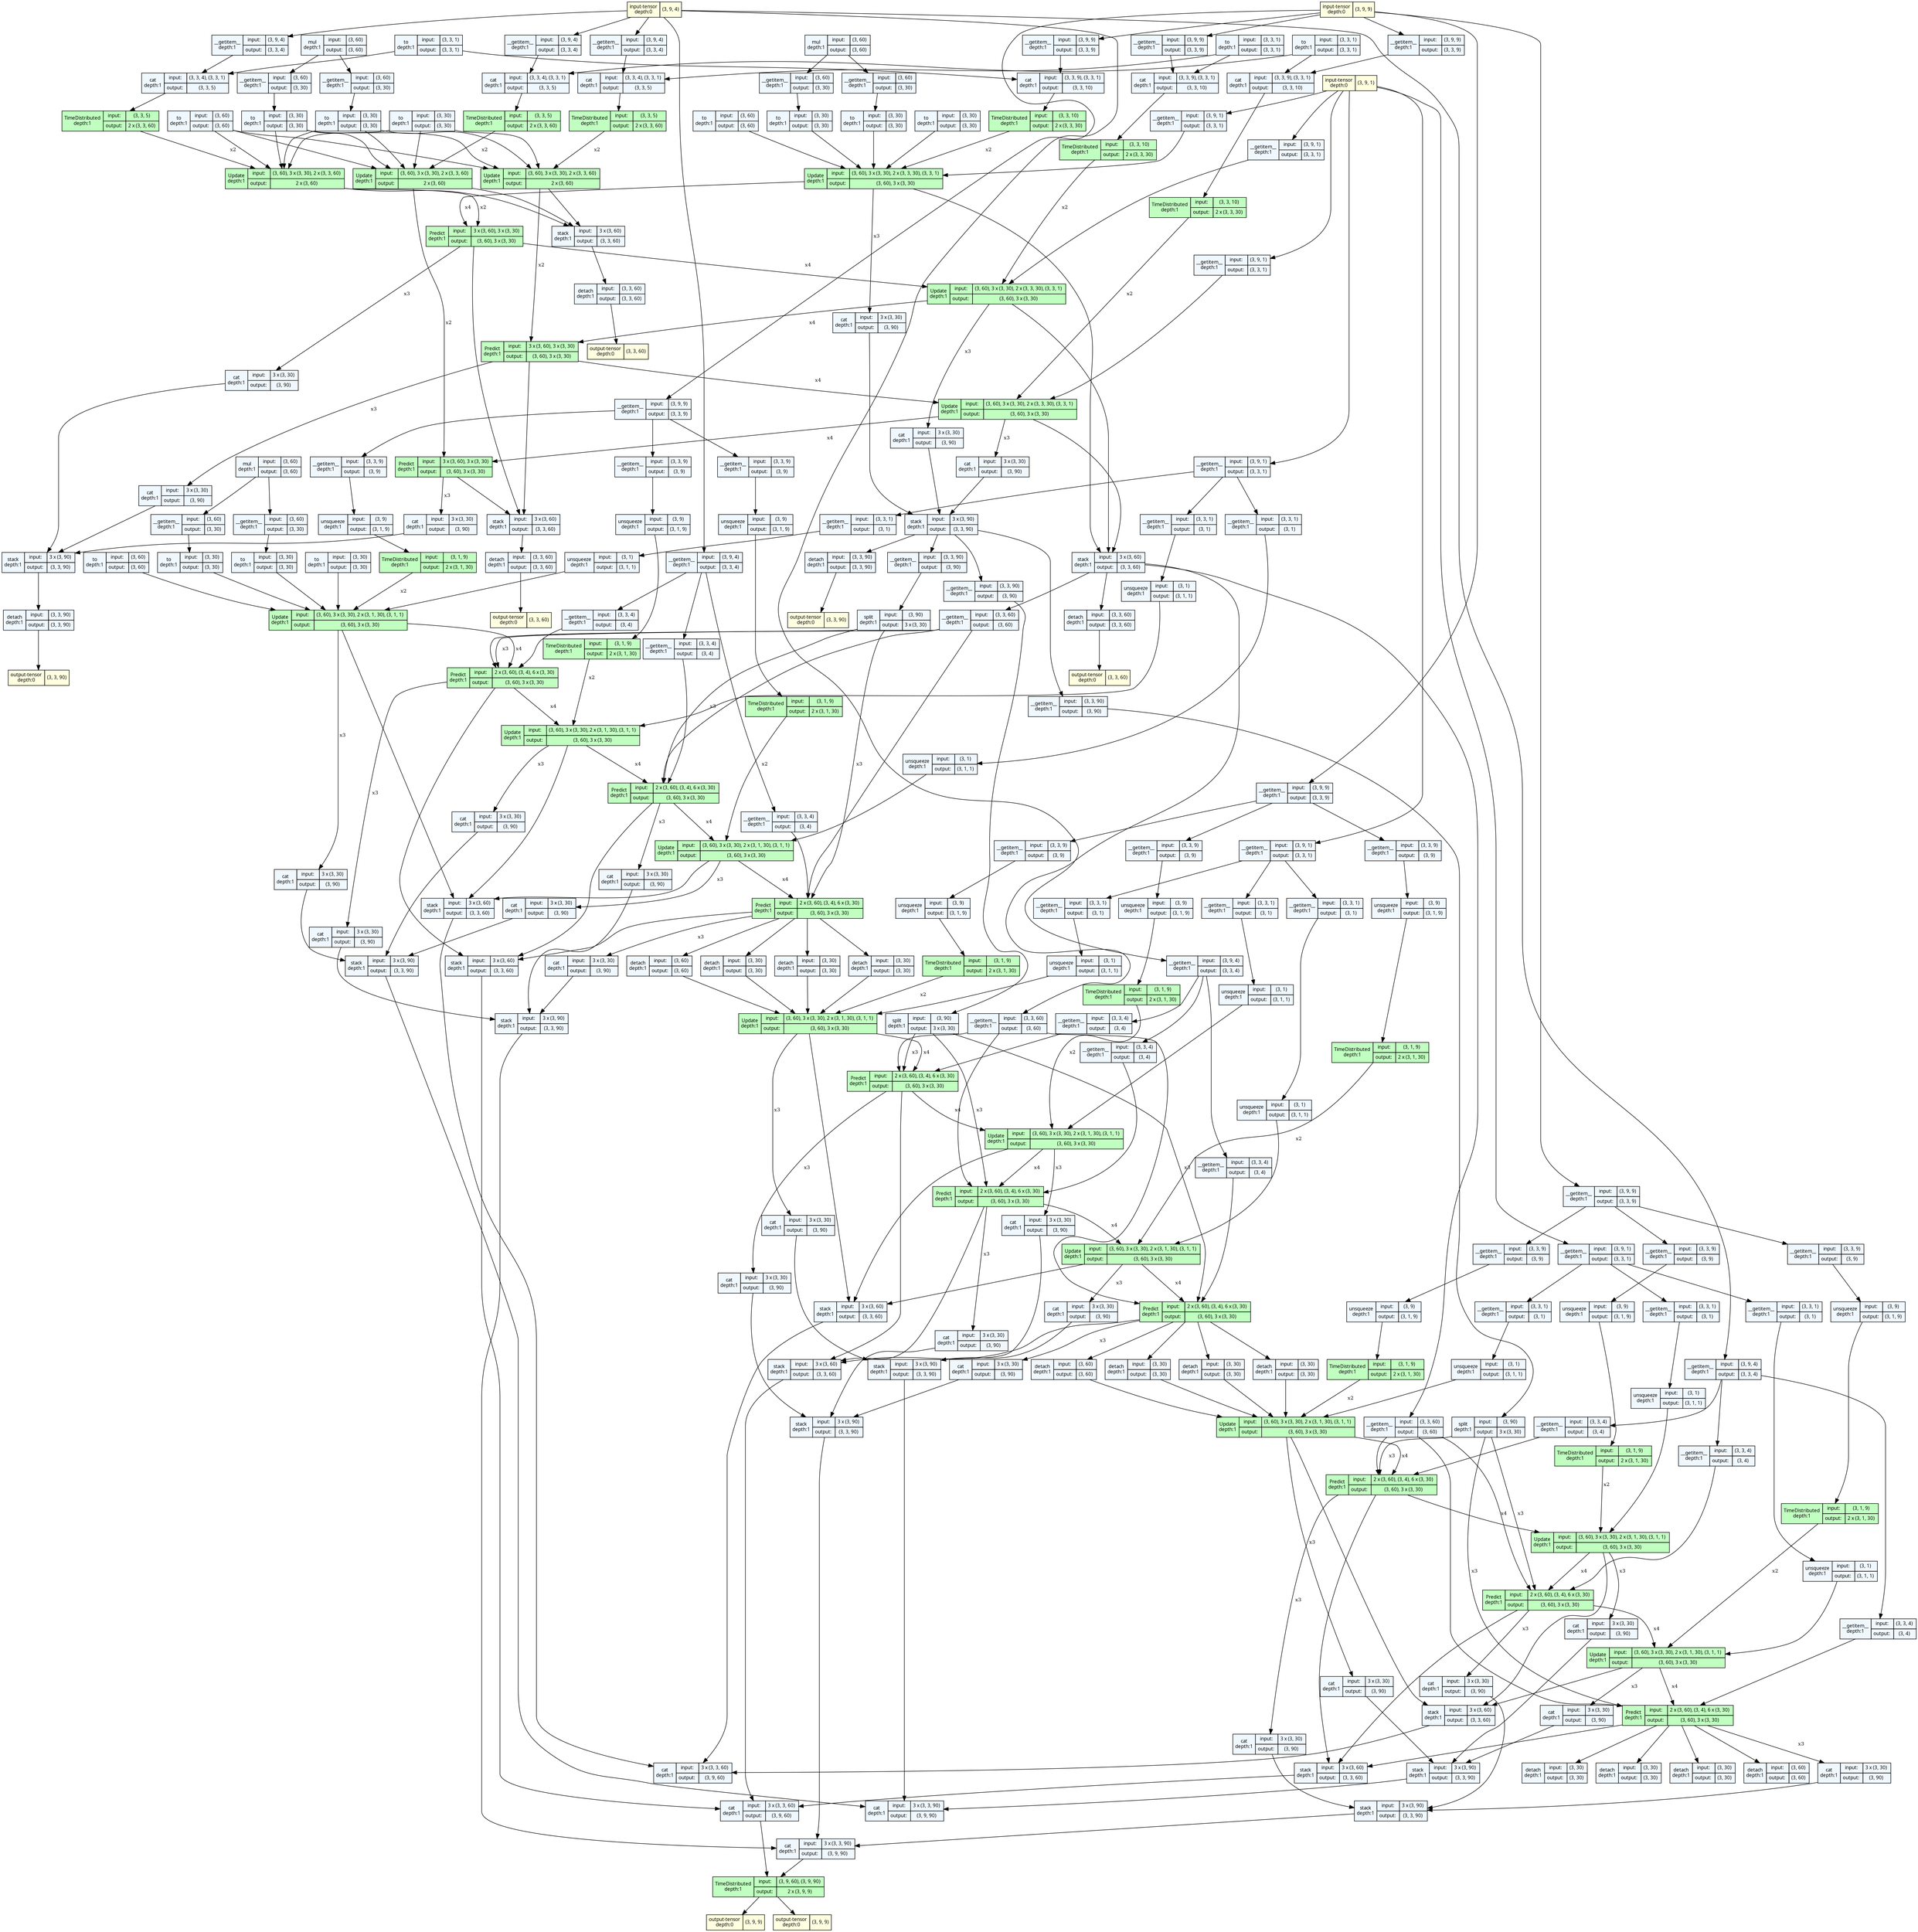 strict digraph model {
	graph [ordering=in rankdir=TB size="207.0,207.0"]
	node [align=left fontname="Linux libertine" fontsize=10 height=0.2 margin=0 ranksep=0.1 shape=plaintext style=filled]
	edge [fontsize=10]
	0 [label=<
                    <TABLE BORDER="0" CELLBORDER="1"
                    CELLSPACING="0" CELLPADDING="4">
                        <TR><TD>input-tensor<BR/>depth:0</TD><TD>(3, 9, 9)</TD></TR>
                    </TABLE>> fillcolor=lightyellow]
	1 [label=<
                    <TABLE BORDER="0" CELLBORDER="1"
                    CELLSPACING="0" CELLPADDING="4">
                        <TR><TD>input-tensor<BR/>depth:0</TD><TD>(3, 9, 4)</TD></TR>
                    </TABLE>> fillcolor=lightyellow]
	2 [label=<
                    <TABLE BORDER="0" CELLBORDER="1"
                    CELLSPACING="0" CELLPADDING="4">
                        <TR><TD>input-tensor<BR/>depth:0</TD><TD>(3, 9, 1)</TD></TR>
                    </TABLE>> fillcolor=lightyellow]
	3 [label=<
                    <TABLE BORDER="0" CELLBORDER="1"
                    CELLSPACING="0" CELLPADDING="4">
                    <TR>
                        <TD ROWSPAN="2">mul<BR/>depth:1</TD>
                        <TD COLSPAN="2">input:</TD>
                        <TD COLSPAN="2">(3, 60) </TD>
                    </TR>
                    <TR>
                        <TD COLSPAN="2">output: </TD>
                        <TD COLSPAN="2">(3, 60) </TD>
                    </TR>
                    </TABLE>> fillcolor=aliceblue]
	4 [label=<
                    <TABLE BORDER="0" CELLBORDER="1"
                    CELLSPACING="0" CELLPADDING="4">
                    <TR>
                        <TD ROWSPAN="2">to<BR/>depth:1</TD>
                        <TD COLSPAN="2">input:</TD>
                        <TD COLSPAN="2">(3, 60) </TD>
                    </TR>
                    <TR>
                        <TD COLSPAN="2">output: </TD>
                        <TD COLSPAN="2">(3, 60) </TD>
                    </TR>
                    </TABLE>> fillcolor=aliceblue]
	5 [label=<
                    <TABLE BORDER="0" CELLBORDER="1"
                    CELLSPACING="0" CELLPADDING="4">
                    <TR>
                        <TD ROWSPAN="2">__getitem__<BR/>depth:1</TD>
                        <TD COLSPAN="2">input:</TD>
                        <TD COLSPAN="2">(3, 60) </TD>
                    </TR>
                    <TR>
                        <TD COLSPAN="2">output: </TD>
                        <TD COLSPAN="2">(3, 30) </TD>
                    </TR>
                    </TABLE>> fillcolor=aliceblue]
	6 [label=<
                    <TABLE BORDER="0" CELLBORDER="1"
                    CELLSPACING="0" CELLPADDING="4">
                    <TR>
                        <TD ROWSPAN="2">to<BR/>depth:1</TD>
                        <TD COLSPAN="2">input:</TD>
                        <TD COLSPAN="2">(3, 30) </TD>
                    </TR>
                    <TR>
                        <TD COLSPAN="2">output: </TD>
                        <TD COLSPAN="2">(3, 30) </TD>
                    </TR>
                    </TABLE>> fillcolor=aliceblue]
	7 [label=<
                    <TABLE BORDER="0" CELLBORDER="1"
                    CELLSPACING="0" CELLPADDING="4">
                    <TR>
                        <TD ROWSPAN="2">__getitem__<BR/>depth:1</TD>
                        <TD COLSPAN="2">input:</TD>
                        <TD COLSPAN="2">(3, 60) </TD>
                    </TR>
                    <TR>
                        <TD COLSPAN="2">output: </TD>
                        <TD COLSPAN="2">(3, 30) </TD>
                    </TR>
                    </TABLE>> fillcolor=aliceblue]
	8 [label=<
                    <TABLE BORDER="0" CELLBORDER="1"
                    CELLSPACING="0" CELLPADDING="4">
                    <TR>
                        <TD ROWSPAN="2">to<BR/>depth:1</TD>
                        <TD COLSPAN="2">input:</TD>
                        <TD COLSPAN="2">(3, 30) </TD>
                    </TR>
                    <TR>
                        <TD COLSPAN="2">output: </TD>
                        <TD COLSPAN="2">(3, 30) </TD>
                    </TR>
                    </TABLE>> fillcolor=aliceblue]
	9 [label=<
                    <TABLE BORDER="0" CELLBORDER="1"
                    CELLSPACING="0" CELLPADDING="4">
                    <TR>
                        <TD ROWSPAN="2">to<BR/>depth:1</TD>
                        <TD COLSPAN="2">input:</TD>
                        <TD COLSPAN="2">(3, 30) </TD>
                    </TR>
                    <TR>
                        <TD COLSPAN="2">output: </TD>
                        <TD COLSPAN="2">(3, 30) </TD>
                    </TR>
                    </TABLE>> fillcolor=aliceblue]
	10 [label=<
                    <TABLE BORDER="0" CELLBORDER="1"
                    CELLSPACING="0" CELLPADDING="4">
                    <TR>
                        <TD ROWSPAN="2">mul<BR/>depth:1</TD>
                        <TD COLSPAN="2">input:</TD>
                        <TD COLSPAN="2">(3, 60) </TD>
                    </TR>
                    <TR>
                        <TD COLSPAN="2">output: </TD>
                        <TD COLSPAN="2">(3, 60) </TD>
                    </TR>
                    </TABLE>> fillcolor=aliceblue]
	11 [label=<
                    <TABLE BORDER="0" CELLBORDER="1"
                    CELLSPACING="0" CELLPADDING="4">
                    <TR>
                        <TD ROWSPAN="2">to<BR/>depth:1</TD>
                        <TD COLSPAN="2">input:</TD>
                        <TD COLSPAN="2">(3, 60) </TD>
                    </TR>
                    <TR>
                        <TD COLSPAN="2">output: </TD>
                        <TD COLSPAN="2">(3, 60) </TD>
                    </TR>
                    </TABLE>> fillcolor=aliceblue]
	12 [label=<
                    <TABLE BORDER="0" CELLBORDER="1"
                    CELLSPACING="0" CELLPADDING="4">
                    <TR>
                        <TD ROWSPAN="2">__getitem__<BR/>depth:1</TD>
                        <TD COLSPAN="2">input:</TD>
                        <TD COLSPAN="2">(3, 60) </TD>
                    </TR>
                    <TR>
                        <TD COLSPAN="2">output: </TD>
                        <TD COLSPAN="2">(3, 30) </TD>
                    </TR>
                    </TABLE>> fillcolor=aliceblue]
	13 [label=<
                    <TABLE BORDER="0" CELLBORDER="1"
                    CELLSPACING="0" CELLPADDING="4">
                    <TR>
                        <TD ROWSPAN="2">to<BR/>depth:1</TD>
                        <TD COLSPAN="2">input:</TD>
                        <TD COLSPAN="2">(3, 30) </TD>
                    </TR>
                    <TR>
                        <TD COLSPAN="2">output: </TD>
                        <TD COLSPAN="2">(3, 30) </TD>
                    </TR>
                    </TABLE>> fillcolor=aliceblue]
	14 [label=<
                    <TABLE BORDER="0" CELLBORDER="1"
                    CELLSPACING="0" CELLPADDING="4">
                    <TR>
                        <TD ROWSPAN="2">__getitem__<BR/>depth:1</TD>
                        <TD COLSPAN="2">input:</TD>
                        <TD COLSPAN="2">(3, 60) </TD>
                    </TR>
                    <TR>
                        <TD COLSPAN="2">output: </TD>
                        <TD COLSPAN="2">(3, 30) </TD>
                    </TR>
                    </TABLE>> fillcolor=aliceblue]
	15 [label=<
                    <TABLE BORDER="0" CELLBORDER="1"
                    CELLSPACING="0" CELLPADDING="4">
                    <TR>
                        <TD ROWSPAN="2">to<BR/>depth:1</TD>
                        <TD COLSPAN="2">input:</TD>
                        <TD COLSPAN="2">(3, 30) </TD>
                    </TR>
                    <TR>
                        <TD COLSPAN="2">output: </TD>
                        <TD COLSPAN="2">(3, 30) </TD>
                    </TR>
                    </TABLE>> fillcolor=aliceblue]
	16 [label=<
                    <TABLE BORDER="0" CELLBORDER="1"
                    CELLSPACING="0" CELLPADDING="4">
                    <TR>
                        <TD ROWSPAN="2">to<BR/>depth:1</TD>
                        <TD COLSPAN="2">input:</TD>
                        <TD COLSPAN="2">(3, 30) </TD>
                    </TR>
                    <TR>
                        <TD COLSPAN="2">output: </TD>
                        <TD COLSPAN="2">(3, 30) </TD>
                    </TR>
                    </TABLE>> fillcolor=aliceblue]
	17 [label=<
                    <TABLE BORDER="0" CELLBORDER="1"
                    CELLSPACING="0" CELLPADDING="4">
                    <TR>
                        <TD ROWSPAN="2">__getitem__<BR/>depth:1</TD>
                        <TD COLSPAN="2">input:</TD>
                        <TD COLSPAN="2">(3, 9, 9) </TD>
                    </TR>
                    <TR>
                        <TD COLSPAN="2">output: </TD>
                        <TD COLSPAN="2">(3, 3, 9) </TD>
                    </TR>
                    </TABLE>> fillcolor=aliceblue]
	18 [label=<
                    <TABLE BORDER="0" CELLBORDER="1"
                    CELLSPACING="0" CELLPADDING="4">
                    <TR>
                        <TD ROWSPAN="2">to<BR/>depth:1</TD>
                        <TD COLSPAN="2">input:</TD>
                        <TD COLSPAN="2">(3, 3, 1) </TD>
                    </TR>
                    <TR>
                        <TD COLSPAN="2">output: </TD>
                        <TD COLSPAN="2">(3, 3, 1) </TD>
                    </TR>
                    </TABLE>> fillcolor=aliceblue]
	19 [label=<
                    <TABLE BORDER="0" CELLBORDER="1"
                    CELLSPACING="0" CELLPADDING="4">
                    <TR>
                        <TD ROWSPAN="2">cat<BR/>depth:1</TD>
                        <TD COLSPAN="2">input:</TD>
                        <TD COLSPAN="2">(3, 3, 9), (3, 3, 1) </TD>
                    </TR>
                    <TR>
                        <TD COLSPAN="2">output: </TD>
                        <TD COLSPAN="2">(3, 3, 10) </TD>
                    </TR>
                    </TABLE>> fillcolor=aliceblue]
	20 [label=<
                    <TABLE BORDER="0" CELLBORDER="1"
                    CELLSPACING="0" CELLPADDING="4">
                    <TR>
                        <TD ROWSPAN="2">TimeDistributed<BR/>depth:1</TD>
                        <TD COLSPAN="2">input:</TD>
                        <TD COLSPAN="2">(3, 3, 10) </TD>
                    </TR>
                    <TR>
                        <TD COLSPAN="2">output: </TD>
                        <TD COLSPAN="2">2 x (3, 3, 30) </TD>
                    </TR>
                    </TABLE>> fillcolor=darkseagreen1]
	21 [label=<
                    <TABLE BORDER="0" CELLBORDER="1"
                    CELLSPACING="0" CELLPADDING="4">
                    <TR>
                        <TD ROWSPAN="2">__getitem__<BR/>depth:1</TD>
                        <TD COLSPAN="2">input:</TD>
                        <TD COLSPAN="2">(3, 9, 1) </TD>
                    </TR>
                    <TR>
                        <TD COLSPAN="2">output: </TD>
                        <TD COLSPAN="2">(3, 3, 1) </TD>
                    </TR>
                    </TABLE>> fillcolor=aliceblue]
	22 [label=<
                    <TABLE BORDER="0" CELLBORDER="1"
                    CELLSPACING="0" CELLPADDING="4">
                    <TR>
                        <TD ROWSPAN="2">Update<BR/>depth:1</TD>
                        <TD COLSPAN="2">input:</TD>
                        <TD COLSPAN="2">(3, 60), 3 x (3, 30), 2 x (3, 3, 30), (3, 3, 1) </TD>
                    </TR>
                    <TR>
                        <TD COLSPAN="2">output: </TD>
                        <TD COLSPAN="2">(3, 60), 3 x (3, 30) </TD>
                    </TR>
                    </TABLE>> fillcolor=darkseagreen1]
	23 [label=<
                    <TABLE BORDER="0" CELLBORDER="1"
                    CELLSPACING="0" CELLPADDING="4">
                    <TR>
                        <TD ROWSPAN="2">__getitem__<BR/>depth:1</TD>
                        <TD COLSPAN="2">input:</TD>
                        <TD COLSPAN="2">(3, 9, 4) </TD>
                    </TR>
                    <TR>
                        <TD COLSPAN="2">output: </TD>
                        <TD COLSPAN="2">(3, 3, 4) </TD>
                    </TR>
                    </TABLE>> fillcolor=aliceblue]
	24 [label=<
                    <TABLE BORDER="0" CELLBORDER="1"
                    CELLSPACING="0" CELLPADDING="4">
                    <TR>
                        <TD ROWSPAN="2">cat<BR/>depth:1</TD>
                        <TD COLSPAN="2">input:</TD>
                        <TD COLSPAN="2">(3, 3, 4), (3, 3, 1) </TD>
                    </TR>
                    <TR>
                        <TD COLSPAN="2">output: </TD>
                        <TD COLSPAN="2">(3, 3, 5) </TD>
                    </TR>
                    </TABLE>> fillcolor=aliceblue]
	25 [label=<
                    <TABLE BORDER="0" CELLBORDER="1"
                    CELLSPACING="0" CELLPADDING="4">
                    <TR>
                        <TD ROWSPAN="2">TimeDistributed<BR/>depth:1</TD>
                        <TD COLSPAN="2">input:</TD>
                        <TD COLSPAN="2">(3, 3, 5) </TD>
                    </TR>
                    <TR>
                        <TD COLSPAN="2">output: </TD>
                        <TD COLSPAN="2">2 x (3, 3, 60) </TD>
                    </TR>
                    </TABLE>> fillcolor=darkseagreen1]
	26 [label=<
                    <TABLE BORDER="0" CELLBORDER="1"
                    CELLSPACING="0" CELLPADDING="4">
                    <TR>
                        <TD ROWSPAN="2">Update<BR/>depth:1</TD>
                        <TD COLSPAN="2">input:</TD>
                        <TD COLSPAN="2">(3, 60), 3 x (3, 30), 2 x (3, 3, 60) </TD>
                    </TR>
                    <TR>
                        <TD COLSPAN="2">output: </TD>
                        <TD COLSPAN="2">2 x (3, 60) </TD>
                    </TR>
                    </TABLE>> fillcolor=darkseagreen1]
	27 [label=<
                    <TABLE BORDER="0" CELLBORDER="1"
                    CELLSPACING="0" CELLPADDING="4">
                    <TR>
                        <TD ROWSPAN="2">Predict<BR/>depth:1</TD>
                        <TD COLSPAN="2">input:</TD>
                        <TD COLSPAN="2">3 x (3, 60), 3 x (3, 30) </TD>
                    </TR>
                    <TR>
                        <TD COLSPAN="2">output: </TD>
                        <TD COLSPAN="2">(3, 60), 3 x (3, 30) </TD>
                    </TR>
                    </TABLE>> fillcolor=darkseagreen1]
	28 [label=<
                    <TABLE BORDER="0" CELLBORDER="1"
                    CELLSPACING="0" CELLPADDING="4">
                    <TR>
                        <TD ROWSPAN="2">cat<BR/>depth:1</TD>
                        <TD COLSPAN="2">input:</TD>
                        <TD COLSPAN="2">3 x (3, 30) </TD>
                    </TR>
                    <TR>
                        <TD COLSPAN="2">output: </TD>
                        <TD COLSPAN="2">(3, 90) </TD>
                    </TR>
                    </TABLE>> fillcolor=aliceblue]
	29 [label=<
                    <TABLE BORDER="0" CELLBORDER="1"
                    CELLSPACING="0" CELLPADDING="4">
                    <TR>
                        <TD ROWSPAN="2">cat<BR/>depth:1</TD>
                        <TD COLSPAN="2">input:</TD>
                        <TD COLSPAN="2">3 x (3, 30) </TD>
                    </TR>
                    <TR>
                        <TD COLSPAN="2">output: </TD>
                        <TD COLSPAN="2">(3, 90) </TD>
                    </TR>
                    </TABLE>> fillcolor=aliceblue]
	30 [label=<
                    <TABLE BORDER="0" CELLBORDER="1"
                    CELLSPACING="0" CELLPADDING="4">
                    <TR>
                        <TD ROWSPAN="2">__getitem__<BR/>depth:1</TD>
                        <TD COLSPAN="2">input:</TD>
                        <TD COLSPAN="2">(3, 9, 9) </TD>
                    </TR>
                    <TR>
                        <TD COLSPAN="2">output: </TD>
                        <TD COLSPAN="2">(3, 3, 9) </TD>
                    </TR>
                    </TABLE>> fillcolor=aliceblue]
	31 [label=<
                    <TABLE BORDER="0" CELLBORDER="1"
                    CELLSPACING="0" CELLPADDING="4">
                    <TR>
                        <TD ROWSPAN="2">to<BR/>depth:1</TD>
                        <TD COLSPAN="2">input:</TD>
                        <TD COLSPAN="2">(3, 3, 1) </TD>
                    </TR>
                    <TR>
                        <TD COLSPAN="2">output: </TD>
                        <TD COLSPAN="2">(3, 3, 1) </TD>
                    </TR>
                    </TABLE>> fillcolor=aliceblue]
	32 [label=<
                    <TABLE BORDER="0" CELLBORDER="1"
                    CELLSPACING="0" CELLPADDING="4">
                    <TR>
                        <TD ROWSPAN="2">cat<BR/>depth:1</TD>
                        <TD COLSPAN="2">input:</TD>
                        <TD COLSPAN="2">(3, 3, 9), (3, 3, 1) </TD>
                    </TR>
                    <TR>
                        <TD COLSPAN="2">output: </TD>
                        <TD COLSPAN="2">(3, 3, 10) </TD>
                    </TR>
                    </TABLE>> fillcolor=aliceblue]
	33 [label=<
                    <TABLE BORDER="0" CELLBORDER="1"
                    CELLSPACING="0" CELLPADDING="4">
                    <TR>
                        <TD ROWSPAN="2">TimeDistributed<BR/>depth:1</TD>
                        <TD COLSPAN="2">input:</TD>
                        <TD COLSPAN="2">(3, 3, 10) </TD>
                    </TR>
                    <TR>
                        <TD COLSPAN="2">output: </TD>
                        <TD COLSPAN="2">2 x (3, 3, 30) </TD>
                    </TR>
                    </TABLE>> fillcolor=darkseagreen1]
	34 [label=<
                    <TABLE BORDER="0" CELLBORDER="1"
                    CELLSPACING="0" CELLPADDING="4">
                    <TR>
                        <TD ROWSPAN="2">__getitem__<BR/>depth:1</TD>
                        <TD COLSPAN="2">input:</TD>
                        <TD COLSPAN="2">(3, 9, 1) </TD>
                    </TR>
                    <TR>
                        <TD COLSPAN="2">output: </TD>
                        <TD COLSPAN="2">(3, 3, 1) </TD>
                    </TR>
                    </TABLE>> fillcolor=aliceblue]
	35 [label=<
                    <TABLE BORDER="0" CELLBORDER="1"
                    CELLSPACING="0" CELLPADDING="4">
                    <TR>
                        <TD ROWSPAN="2">Update<BR/>depth:1</TD>
                        <TD COLSPAN="2">input:</TD>
                        <TD COLSPAN="2">(3, 60), 3 x (3, 30), 2 x (3, 3, 30), (3, 3, 1) </TD>
                    </TR>
                    <TR>
                        <TD COLSPAN="2">output: </TD>
                        <TD COLSPAN="2">(3, 60), 3 x (3, 30) </TD>
                    </TR>
                    </TABLE>> fillcolor=darkseagreen1]
	36 [label=<
                    <TABLE BORDER="0" CELLBORDER="1"
                    CELLSPACING="0" CELLPADDING="4">
                    <TR>
                        <TD ROWSPAN="2">__getitem__<BR/>depth:1</TD>
                        <TD COLSPAN="2">input:</TD>
                        <TD COLSPAN="2">(3, 9, 4) </TD>
                    </TR>
                    <TR>
                        <TD COLSPAN="2">output: </TD>
                        <TD COLSPAN="2">(3, 3, 4) </TD>
                    </TR>
                    </TABLE>> fillcolor=aliceblue]
	37 [label=<
                    <TABLE BORDER="0" CELLBORDER="1"
                    CELLSPACING="0" CELLPADDING="4">
                    <TR>
                        <TD ROWSPAN="2">cat<BR/>depth:1</TD>
                        <TD COLSPAN="2">input:</TD>
                        <TD COLSPAN="2">(3, 3, 4), (3, 3, 1) </TD>
                    </TR>
                    <TR>
                        <TD COLSPAN="2">output: </TD>
                        <TD COLSPAN="2">(3, 3, 5) </TD>
                    </TR>
                    </TABLE>> fillcolor=aliceblue]
	38 [label=<
                    <TABLE BORDER="0" CELLBORDER="1"
                    CELLSPACING="0" CELLPADDING="4">
                    <TR>
                        <TD ROWSPAN="2">TimeDistributed<BR/>depth:1</TD>
                        <TD COLSPAN="2">input:</TD>
                        <TD COLSPAN="2">(3, 3, 5) </TD>
                    </TR>
                    <TR>
                        <TD COLSPAN="2">output: </TD>
                        <TD COLSPAN="2">2 x (3, 3, 60) </TD>
                    </TR>
                    </TABLE>> fillcolor=darkseagreen1]
	39 [label=<
                    <TABLE BORDER="0" CELLBORDER="1"
                    CELLSPACING="0" CELLPADDING="4">
                    <TR>
                        <TD ROWSPAN="2">Update<BR/>depth:1</TD>
                        <TD COLSPAN="2">input:</TD>
                        <TD COLSPAN="2">(3, 60), 3 x (3, 30), 2 x (3, 3, 60) </TD>
                    </TR>
                    <TR>
                        <TD COLSPAN="2">output: </TD>
                        <TD COLSPAN="2">2 x (3, 60) </TD>
                    </TR>
                    </TABLE>> fillcolor=darkseagreen1]
	40 [label=<
                    <TABLE BORDER="0" CELLBORDER="1"
                    CELLSPACING="0" CELLPADDING="4">
                    <TR>
                        <TD ROWSPAN="2">Predict<BR/>depth:1</TD>
                        <TD COLSPAN="2">input:</TD>
                        <TD COLSPAN="2">3 x (3, 60), 3 x (3, 30) </TD>
                    </TR>
                    <TR>
                        <TD COLSPAN="2">output: </TD>
                        <TD COLSPAN="2">(3, 60), 3 x (3, 30) </TD>
                    </TR>
                    </TABLE>> fillcolor=darkseagreen1]
	41 [label=<
                    <TABLE BORDER="0" CELLBORDER="1"
                    CELLSPACING="0" CELLPADDING="4">
                    <TR>
                        <TD ROWSPAN="2">cat<BR/>depth:1</TD>
                        <TD COLSPAN="2">input:</TD>
                        <TD COLSPAN="2">3 x (3, 30) </TD>
                    </TR>
                    <TR>
                        <TD COLSPAN="2">output: </TD>
                        <TD COLSPAN="2">(3, 90) </TD>
                    </TR>
                    </TABLE>> fillcolor=aliceblue]
	42 [label=<
                    <TABLE BORDER="0" CELLBORDER="1"
                    CELLSPACING="0" CELLPADDING="4">
                    <TR>
                        <TD ROWSPAN="2">cat<BR/>depth:1</TD>
                        <TD COLSPAN="2">input:</TD>
                        <TD COLSPAN="2">3 x (3, 30) </TD>
                    </TR>
                    <TR>
                        <TD COLSPAN="2">output: </TD>
                        <TD COLSPAN="2">(3, 90) </TD>
                    </TR>
                    </TABLE>> fillcolor=aliceblue]
	43 [label=<
                    <TABLE BORDER="0" CELLBORDER="1"
                    CELLSPACING="0" CELLPADDING="4">
                    <TR>
                        <TD ROWSPAN="2">__getitem__<BR/>depth:1</TD>
                        <TD COLSPAN="2">input:</TD>
                        <TD COLSPAN="2">(3, 9, 9) </TD>
                    </TR>
                    <TR>
                        <TD COLSPAN="2">output: </TD>
                        <TD COLSPAN="2">(3, 3, 9) </TD>
                    </TR>
                    </TABLE>> fillcolor=aliceblue]
	44 [label=<
                    <TABLE BORDER="0" CELLBORDER="1"
                    CELLSPACING="0" CELLPADDING="4">
                    <TR>
                        <TD ROWSPAN="2">to<BR/>depth:1</TD>
                        <TD COLSPAN="2">input:</TD>
                        <TD COLSPAN="2">(3, 3, 1) </TD>
                    </TR>
                    <TR>
                        <TD COLSPAN="2">output: </TD>
                        <TD COLSPAN="2">(3, 3, 1) </TD>
                    </TR>
                    </TABLE>> fillcolor=aliceblue]
	45 [label=<
                    <TABLE BORDER="0" CELLBORDER="1"
                    CELLSPACING="0" CELLPADDING="4">
                    <TR>
                        <TD ROWSPAN="2">cat<BR/>depth:1</TD>
                        <TD COLSPAN="2">input:</TD>
                        <TD COLSPAN="2">(3, 3, 9), (3, 3, 1) </TD>
                    </TR>
                    <TR>
                        <TD COLSPAN="2">output: </TD>
                        <TD COLSPAN="2">(3, 3, 10) </TD>
                    </TR>
                    </TABLE>> fillcolor=aliceblue]
	46 [label=<
                    <TABLE BORDER="0" CELLBORDER="1"
                    CELLSPACING="0" CELLPADDING="4">
                    <TR>
                        <TD ROWSPAN="2">TimeDistributed<BR/>depth:1</TD>
                        <TD COLSPAN="2">input:</TD>
                        <TD COLSPAN="2">(3, 3, 10) </TD>
                    </TR>
                    <TR>
                        <TD COLSPAN="2">output: </TD>
                        <TD COLSPAN="2">2 x (3, 3, 30) </TD>
                    </TR>
                    </TABLE>> fillcolor=darkseagreen1]
	47 [label=<
                    <TABLE BORDER="0" CELLBORDER="1"
                    CELLSPACING="0" CELLPADDING="4">
                    <TR>
                        <TD ROWSPAN="2">__getitem__<BR/>depth:1</TD>
                        <TD COLSPAN="2">input:</TD>
                        <TD COLSPAN="2">(3, 9, 1) </TD>
                    </TR>
                    <TR>
                        <TD COLSPAN="2">output: </TD>
                        <TD COLSPAN="2">(3, 3, 1) </TD>
                    </TR>
                    </TABLE>> fillcolor=aliceblue]
	48 [label=<
                    <TABLE BORDER="0" CELLBORDER="1"
                    CELLSPACING="0" CELLPADDING="4">
                    <TR>
                        <TD ROWSPAN="2">Update<BR/>depth:1</TD>
                        <TD COLSPAN="2">input:</TD>
                        <TD COLSPAN="2">(3, 60), 3 x (3, 30), 2 x (3, 3, 30), (3, 3, 1) </TD>
                    </TR>
                    <TR>
                        <TD COLSPAN="2">output: </TD>
                        <TD COLSPAN="2">(3, 60), 3 x (3, 30) </TD>
                    </TR>
                    </TABLE>> fillcolor=darkseagreen1]
	49 [label=<
                    <TABLE BORDER="0" CELLBORDER="1"
                    CELLSPACING="0" CELLPADDING="4">
                    <TR>
                        <TD ROWSPAN="2">__getitem__<BR/>depth:1</TD>
                        <TD COLSPAN="2">input:</TD>
                        <TD COLSPAN="2">(3, 9, 4) </TD>
                    </TR>
                    <TR>
                        <TD COLSPAN="2">output: </TD>
                        <TD COLSPAN="2">(3, 3, 4) </TD>
                    </TR>
                    </TABLE>> fillcolor=aliceblue]
	50 [label=<
                    <TABLE BORDER="0" CELLBORDER="1"
                    CELLSPACING="0" CELLPADDING="4">
                    <TR>
                        <TD ROWSPAN="2">cat<BR/>depth:1</TD>
                        <TD COLSPAN="2">input:</TD>
                        <TD COLSPAN="2">(3, 3, 4), (3, 3, 1) </TD>
                    </TR>
                    <TR>
                        <TD COLSPAN="2">output: </TD>
                        <TD COLSPAN="2">(3, 3, 5) </TD>
                    </TR>
                    </TABLE>> fillcolor=aliceblue]
	51 [label=<
                    <TABLE BORDER="0" CELLBORDER="1"
                    CELLSPACING="0" CELLPADDING="4">
                    <TR>
                        <TD ROWSPAN="2">TimeDistributed<BR/>depth:1</TD>
                        <TD COLSPAN="2">input:</TD>
                        <TD COLSPAN="2">(3, 3, 5) </TD>
                    </TR>
                    <TR>
                        <TD COLSPAN="2">output: </TD>
                        <TD COLSPAN="2">2 x (3, 3, 60) </TD>
                    </TR>
                    </TABLE>> fillcolor=darkseagreen1]
	52 [label=<
                    <TABLE BORDER="0" CELLBORDER="1"
                    CELLSPACING="0" CELLPADDING="4">
                    <TR>
                        <TD ROWSPAN="2">Update<BR/>depth:1</TD>
                        <TD COLSPAN="2">input:</TD>
                        <TD COLSPAN="2">(3, 60), 3 x (3, 30), 2 x (3, 3, 60) </TD>
                    </TR>
                    <TR>
                        <TD COLSPAN="2">output: </TD>
                        <TD COLSPAN="2">2 x (3, 60) </TD>
                    </TR>
                    </TABLE>> fillcolor=darkseagreen1]
	53 [label=<
                    <TABLE BORDER="0" CELLBORDER="1"
                    CELLSPACING="0" CELLPADDING="4">
                    <TR>
                        <TD ROWSPAN="2">Predict<BR/>depth:1</TD>
                        <TD COLSPAN="2">input:</TD>
                        <TD COLSPAN="2">3 x (3, 60), 3 x (3, 30) </TD>
                    </TR>
                    <TR>
                        <TD COLSPAN="2">output: </TD>
                        <TD COLSPAN="2">(3, 60), 3 x (3, 30) </TD>
                    </TR>
                    </TABLE>> fillcolor=darkseagreen1]
	54 [label=<
                    <TABLE BORDER="0" CELLBORDER="1"
                    CELLSPACING="0" CELLPADDING="4">
                    <TR>
                        <TD ROWSPAN="2">cat<BR/>depth:1</TD>
                        <TD COLSPAN="2">input:</TD>
                        <TD COLSPAN="2">3 x (3, 30) </TD>
                    </TR>
                    <TR>
                        <TD COLSPAN="2">output: </TD>
                        <TD COLSPAN="2">(3, 90) </TD>
                    </TR>
                    </TABLE>> fillcolor=aliceblue]
	55 [label=<
                    <TABLE BORDER="0" CELLBORDER="1"
                    CELLSPACING="0" CELLPADDING="4">
                    <TR>
                        <TD ROWSPAN="2">cat<BR/>depth:1</TD>
                        <TD COLSPAN="2">input:</TD>
                        <TD COLSPAN="2">3 x (3, 30) </TD>
                    </TR>
                    <TR>
                        <TD COLSPAN="2">output: </TD>
                        <TD COLSPAN="2">(3, 90) </TD>
                    </TR>
                    </TABLE>> fillcolor=aliceblue]
	56 [label=<
                    <TABLE BORDER="0" CELLBORDER="1"
                    CELLSPACING="0" CELLPADDING="4">
                    <TR>
                        <TD ROWSPAN="2">stack<BR/>depth:1</TD>
                        <TD COLSPAN="2">input:</TD>
                        <TD COLSPAN="2">3 x (3, 60) </TD>
                    </TR>
                    <TR>
                        <TD COLSPAN="2">output: </TD>
                        <TD COLSPAN="2">(3, 3, 60) </TD>
                    </TR>
                    </TABLE>> fillcolor=aliceblue]
	57 [label=<
                    <TABLE BORDER="0" CELLBORDER="1"
                    CELLSPACING="0" CELLPADDING="4">
                    <TR>
                        <TD ROWSPAN="2">stack<BR/>depth:1</TD>
                        <TD COLSPAN="2">input:</TD>
                        <TD COLSPAN="2">3 x (3, 90) </TD>
                    </TR>
                    <TR>
                        <TD COLSPAN="2">output: </TD>
                        <TD COLSPAN="2">(3, 3, 90) </TD>
                    </TR>
                    </TABLE>> fillcolor=aliceblue]
	58 [label=<
                    <TABLE BORDER="0" CELLBORDER="1"
                    CELLSPACING="0" CELLPADDING="4">
                    <TR>
                        <TD ROWSPAN="2">stack<BR/>depth:1</TD>
                        <TD COLSPAN="2">input:</TD>
                        <TD COLSPAN="2">3 x (3, 60) </TD>
                    </TR>
                    <TR>
                        <TD COLSPAN="2">output: </TD>
                        <TD COLSPAN="2">(3, 3, 60) </TD>
                    </TR>
                    </TABLE>> fillcolor=aliceblue]
	59 [label=<
                    <TABLE BORDER="0" CELLBORDER="1"
                    CELLSPACING="0" CELLPADDING="4">
                    <TR>
                        <TD ROWSPAN="2">stack<BR/>depth:1</TD>
                        <TD COLSPAN="2">input:</TD>
                        <TD COLSPAN="2">3 x (3, 90) </TD>
                    </TR>
                    <TR>
                        <TD COLSPAN="2">output: </TD>
                        <TD COLSPAN="2">(3, 3, 90) </TD>
                    </TR>
                    </TABLE>> fillcolor=aliceblue]
	60 [label=<
                    <TABLE BORDER="0" CELLBORDER="1"
                    CELLSPACING="0" CELLPADDING="4">
                    <TR>
                        <TD ROWSPAN="2">stack<BR/>depth:1</TD>
                        <TD COLSPAN="2">input:</TD>
                        <TD COLSPAN="2">3 x (3, 60) </TD>
                    </TR>
                    <TR>
                        <TD COLSPAN="2">output: </TD>
                        <TD COLSPAN="2">(3, 3, 60) </TD>
                    </TR>
                    </TABLE>> fillcolor=aliceblue]
	61 [label=<
                    <TABLE BORDER="0" CELLBORDER="1"
                    CELLSPACING="0" CELLPADDING="4">
                    <TR>
                        <TD ROWSPAN="2">mul<BR/>depth:1</TD>
                        <TD COLSPAN="2">input:</TD>
                        <TD COLSPAN="2">(3, 60) </TD>
                    </TR>
                    <TR>
                        <TD COLSPAN="2">output: </TD>
                        <TD COLSPAN="2">(3, 60) </TD>
                    </TR>
                    </TABLE>> fillcolor=aliceblue]
	62 [label=<
                    <TABLE BORDER="0" CELLBORDER="1"
                    CELLSPACING="0" CELLPADDING="4">
                    <TR>
                        <TD ROWSPAN="2">to<BR/>depth:1</TD>
                        <TD COLSPAN="2">input:</TD>
                        <TD COLSPAN="2">(3, 60) </TD>
                    </TR>
                    <TR>
                        <TD COLSPAN="2">output: </TD>
                        <TD COLSPAN="2">(3, 60) </TD>
                    </TR>
                    </TABLE>> fillcolor=aliceblue]
	63 [label=<
                    <TABLE BORDER="0" CELLBORDER="1"
                    CELLSPACING="0" CELLPADDING="4">
                    <TR>
                        <TD ROWSPAN="2">__getitem__<BR/>depth:1</TD>
                        <TD COLSPAN="2">input:</TD>
                        <TD COLSPAN="2">(3, 60) </TD>
                    </TR>
                    <TR>
                        <TD COLSPAN="2">output: </TD>
                        <TD COLSPAN="2">(3, 30) </TD>
                    </TR>
                    </TABLE>> fillcolor=aliceblue]
	64 [label=<
                    <TABLE BORDER="0" CELLBORDER="1"
                    CELLSPACING="0" CELLPADDING="4">
                    <TR>
                        <TD ROWSPAN="2">to<BR/>depth:1</TD>
                        <TD COLSPAN="2">input:</TD>
                        <TD COLSPAN="2">(3, 30) </TD>
                    </TR>
                    <TR>
                        <TD COLSPAN="2">output: </TD>
                        <TD COLSPAN="2">(3, 30) </TD>
                    </TR>
                    </TABLE>> fillcolor=aliceblue]
	65 [label=<
                    <TABLE BORDER="0" CELLBORDER="1"
                    CELLSPACING="0" CELLPADDING="4">
                    <TR>
                        <TD ROWSPAN="2">__getitem__<BR/>depth:1</TD>
                        <TD COLSPAN="2">input:</TD>
                        <TD COLSPAN="2">(3, 60) </TD>
                    </TR>
                    <TR>
                        <TD COLSPAN="2">output: </TD>
                        <TD COLSPAN="2">(3, 30) </TD>
                    </TR>
                    </TABLE>> fillcolor=aliceblue]
	66 [label=<
                    <TABLE BORDER="0" CELLBORDER="1"
                    CELLSPACING="0" CELLPADDING="4">
                    <TR>
                        <TD ROWSPAN="2">to<BR/>depth:1</TD>
                        <TD COLSPAN="2">input:</TD>
                        <TD COLSPAN="2">(3, 30) </TD>
                    </TR>
                    <TR>
                        <TD COLSPAN="2">output: </TD>
                        <TD COLSPAN="2">(3, 30) </TD>
                    </TR>
                    </TABLE>> fillcolor=aliceblue]
	67 [label=<
                    <TABLE BORDER="0" CELLBORDER="1"
                    CELLSPACING="0" CELLPADDING="4">
                    <TR>
                        <TD ROWSPAN="2">to<BR/>depth:1</TD>
                        <TD COLSPAN="2">input:</TD>
                        <TD COLSPAN="2">(3, 30) </TD>
                    </TR>
                    <TR>
                        <TD COLSPAN="2">output: </TD>
                        <TD COLSPAN="2">(3, 30) </TD>
                    </TR>
                    </TABLE>> fillcolor=aliceblue]
	68 [label=<
                    <TABLE BORDER="0" CELLBORDER="1"
                    CELLSPACING="0" CELLPADDING="4">
                    <TR>
                        <TD ROWSPAN="2">__getitem__<BR/>depth:1</TD>
                        <TD COLSPAN="2">input:</TD>
                        <TD COLSPAN="2">(3, 3, 60) </TD>
                    </TR>
                    <TR>
                        <TD COLSPAN="2">output: </TD>
                        <TD COLSPAN="2">(3, 60) </TD>
                    </TR>
                    </TABLE>> fillcolor=aliceblue]
	69 [label=<
                    <TABLE BORDER="0" CELLBORDER="1"
                    CELLSPACING="0" CELLPADDING="4">
                    <TR>
                        <TD ROWSPAN="2">__getitem__<BR/>depth:1</TD>
                        <TD COLSPAN="2">input:</TD>
                        <TD COLSPAN="2">(3, 3, 90) </TD>
                    </TR>
                    <TR>
                        <TD COLSPAN="2">output: </TD>
                        <TD COLSPAN="2">(3, 90) </TD>
                    </TR>
                    </TABLE>> fillcolor=aliceblue]
	70 [label=<
                    <TABLE BORDER="0" CELLBORDER="1"
                    CELLSPACING="0" CELLPADDING="4">
                    <TR>
                        <TD ROWSPAN="2">split<BR/>depth:1</TD>
                        <TD COLSPAN="2">input:</TD>
                        <TD COLSPAN="2">(3, 90) </TD>
                    </TR>
                    <TR>
                        <TD COLSPAN="2">output: </TD>
                        <TD COLSPAN="2">3 x (3, 30) </TD>
                    </TR>
                    </TABLE>> fillcolor=aliceblue]
	71 [label=<
                    <TABLE BORDER="0" CELLBORDER="1"
                    CELLSPACING="0" CELLPADDING="4">
                    <TR>
                        <TD ROWSPAN="2">__getitem__<BR/>depth:1</TD>
                        <TD COLSPAN="2">input:</TD>
                        <TD COLSPAN="2">(3, 9, 9) </TD>
                    </TR>
                    <TR>
                        <TD COLSPAN="2">output: </TD>
                        <TD COLSPAN="2">(3, 3, 9) </TD>
                    </TR>
                    </TABLE>> fillcolor=aliceblue]
	72 [label=<
                    <TABLE BORDER="0" CELLBORDER="1"
                    CELLSPACING="0" CELLPADDING="4">
                    <TR>
                        <TD ROWSPAN="2">__getitem__<BR/>depth:1</TD>
                        <TD COLSPAN="2">input:</TD>
                        <TD COLSPAN="2">(3, 9, 4) </TD>
                    </TR>
                    <TR>
                        <TD COLSPAN="2">output: </TD>
                        <TD COLSPAN="2">(3, 3, 4) </TD>
                    </TR>
                    </TABLE>> fillcolor=aliceblue]
	73 [label=<
                    <TABLE BORDER="0" CELLBORDER="1"
                    CELLSPACING="0" CELLPADDING="4">
                    <TR>
                        <TD ROWSPAN="2">__getitem__<BR/>depth:1</TD>
                        <TD COLSPAN="2">input:</TD>
                        <TD COLSPAN="2">(3, 9, 1) </TD>
                    </TR>
                    <TR>
                        <TD COLSPAN="2">output: </TD>
                        <TD COLSPAN="2">(3, 3, 1) </TD>
                    </TR>
                    </TABLE>> fillcolor=aliceblue]
	74 [label=<
                    <TABLE BORDER="0" CELLBORDER="1"
                    CELLSPACING="0" CELLPADDING="4">
                    <TR>
                        <TD ROWSPAN="2">__getitem__<BR/>depth:1</TD>
                        <TD COLSPAN="2">input:</TD>
                        <TD COLSPAN="2">(3, 3, 9) </TD>
                    </TR>
                    <TR>
                        <TD COLSPAN="2">output: </TD>
                        <TD COLSPAN="2">(3, 9) </TD>
                    </TR>
                    </TABLE>> fillcolor=aliceblue]
	75 [label=<
                    <TABLE BORDER="0" CELLBORDER="1"
                    CELLSPACING="0" CELLPADDING="4">
                    <TR>
                        <TD ROWSPAN="2">unsqueeze<BR/>depth:1</TD>
                        <TD COLSPAN="2">input:</TD>
                        <TD COLSPAN="2">(3, 9) </TD>
                    </TR>
                    <TR>
                        <TD COLSPAN="2">output: </TD>
                        <TD COLSPAN="2">(3, 1, 9) </TD>
                    </TR>
                    </TABLE>> fillcolor=aliceblue]
	76 [label=<
                    <TABLE BORDER="0" CELLBORDER="1"
                    CELLSPACING="0" CELLPADDING="4">
                    <TR>
                        <TD ROWSPAN="2">TimeDistributed<BR/>depth:1</TD>
                        <TD COLSPAN="2">input:</TD>
                        <TD COLSPAN="2">(3, 1, 9) </TD>
                    </TR>
                    <TR>
                        <TD COLSPAN="2">output: </TD>
                        <TD COLSPAN="2">2 x (3, 1, 30) </TD>
                    </TR>
                    </TABLE>> fillcolor=darkseagreen1]
	77 [label=<
                    <TABLE BORDER="0" CELLBORDER="1"
                    CELLSPACING="0" CELLPADDING="4">
                    <TR>
                        <TD ROWSPAN="2">__getitem__<BR/>depth:1</TD>
                        <TD COLSPAN="2">input:</TD>
                        <TD COLSPAN="2">(3, 3, 1) </TD>
                    </TR>
                    <TR>
                        <TD COLSPAN="2">output: </TD>
                        <TD COLSPAN="2">(3, 1) </TD>
                    </TR>
                    </TABLE>> fillcolor=aliceblue]
	78 [label=<
                    <TABLE BORDER="0" CELLBORDER="1"
                    CELLSPACING="0" CELLPADDING="4">
                    <TR>
                        <TD ROWSPAN="2">unsqueeze<BR/>depth:1</TD>
                        <TD COLSPAN="2">input:</TD>
                        <TD COLSPAN="2">(3, 1) </TD>
                    </TR>
                    <TR>
                        <TD COLSPAN="2">output: </TD>
                        <TD COLSPAN="2">(3, 1, 1) </TD>
                    </TR>
                    </TABLE>> fillcolor=aliceblue]
	79 [label=<
                    <TABLE BORDER="0" CELLBORDER="1"
                    CELLSPACING="0" CELLPADDING="4">
                    <TR>
                        <TD ROWSPAN="2">Update<BR/>depth:1</TD>
                        <TD COLSPAN="2">input:</TD>
                        <TD COLSPAN="2">(3, 60), 3 x (3, 30), 2 x (3, 1, 30), (3, 1, 1) </TD>
                    </TR>
                    <TR>
                        <TD COLSPAN="2">output: </TD>
                        <TD COLSPAN="2">(3, 60), 3 x (3, 30) </TD>
                    </TR>
                    </TABLE>> fillcolor=darkseagreen1]
	80 [label=<
                    <TABLE BORDER="0" CELLBORDER="1"
                    CELLSPACING="0" CELLPADDING="4">
                    <TR>
                        <TD ROWSPAN="2">__getitem__<BR/>depth:1</TD>
                        <TD COLSPAN="2">input:</TD>
                        <TD COLSPAN="2">(3, 3, 4) </TD>
                    </TR>
                    <TR>
                        <TD COLSPAN="2">output: </TD>
                        <TD COLSPAN="2">(3, 4) </TD>
                    </TR>
                    </TABLE>> fillcolor=aliceblue]
	81 [label=<
                    <TABLE BORDER="0" CELLBORDER="1"
                    CELLSPACING="0" CELLPADDING="4">
                    <TR>
                        <TD ROWSPAN="2">Predict<BR/>depth:1</TD>
                        <TD COLSPAN="2">input:</TD>
                        <TD COLSPAN="2">2 x (3, 60), (3, 4), 6 x (3, 30) </TD>
                    </TR>
                    <TR>
                        <TD COLSPAN="2">output: </TD>
                        <TD COLSPAN="2">(3, 60), 3 x (3, 30) </TD>
                    </TR>
                    </TABLE>> fillcolor=darkseagreen1]
	82 [label=<
                    <TABLE BORDER="0" CELLBORDER="1"
                    CELLSPACING="0" CELLPADDING="4">
                    <TR>
                        <TD ROWSPAN="2">cat<BR/>depth:1</TD>
                        <TD COLSPAN="2">input:</TD>
                        <TD COLSPAN="2">3 x (3, 30) </TD>
                    </TR>
                    <TR>
                        <TD COLSPAN="2">output: </TD>
                        <TD COLSPAN="2">(3, 90) </TD>
                    </TR>
                    </TABLE>> fillcolor=aliceblue]
	83 [label=<
                    <TABLE BORDER="0" CELLBORDER="1"
                    CELLSPACING="0" CELLPADDING="4">
                    <TR>
                        <TD ROWSPAN="2">cat<BR/>depth:1</TD>
                        <TD COLSPAN="2">input:</TD>
                        <TD COLSPAN="2">3 x (3, 30) </TD>
                    </TR>
                    <TR>
                        <TD COLSPAN="2">output: </TD>
                        <TD COLSPAN="2">(3, 90) </TD>
                    </TR>
                    </TABLE>> fillcolor=aliceblue]
	84 [label=<
                    <TABLE BORDER="0" CELLBORDER="1"
                    CELLSPACING="0" CELLPADDING="4">
                    <TR>
                        <TD ROWSPAN="2">__getitem__<BR/>depth:1</TD>
                        <TD COLSPAN="2">input:</TD>
                        <TD COLSPAN="2">(3, 3, 9) </TD>
                    </TR>
                    <TR>
                        <TD COLSPAN="2">output: </TD>
                        <TD COLSPAN="2">(3, 9) </TD>
                    </TR>
                    </TABLE>> fillcolor=aliceblue]
	85 [label=<
                    <TABLE BORDER="0" CELLBORDER="1"
                    CELLSPACING="0" CELLPADDING="4">
                    <TR>
                        <TD ROWSPAN="2">unsqueeze<BR/>depth:1</TD>
                        <TD COLSPAN="2">input:</TD>
                        <TD COLSPAN="2">(3, 9) </TD>
                    </TR>
                    <TR>
                        <TD COLSPAN="2">output: </TD>
                        <TD COLSPAN="2">(3, 1, 9) </TD>
                    </TR>
                    </TABLE>> fillcolor=aliceblue]
	86 [label=<
                    <TABLE BORDER="0" CELLBORDER="1"
                    CELLSPACING="0" CELLPADDING="4">
                    <TR>
                        <TD ROWSPAN="2">TimeDistributed<BR/>depth:1</TD>
                        <TD COLSPAN="2">input:</TD>
                        <TD COLSPAN="2">(3, 1, 9) </TD>
                    </TR>
                    <TR>
                        <TD COLSPAN="2">output: </TD>
                        <TD COLSPAN="2">2 x (3, 1, 30) </TD>
                    </TR>
                    </TABLE>> fillcolor=darkseagreen1]
	87 [label=<
                    <TABLE BORDER="0" CELLBORDER="1"
                    CELLSPACING="0" CELLPADDING="4">
                    <TR>
                        <TD ROWSPAN="2">__getitem__<BR/>depth:1</TD>
                        <TD COLSPAN="2">input:</TD>
                        <TD COLSPAN="2">(3, 3, 1) </TD>
                    </TR>
                    <TR>
                        <TD COLSPAN="2">output: </TD>
                        <TD COLSPAN="2">(3, 1) </TD>
                    </TR>
                    </TABLE>> fillcolor=aliceblue]
	88 [label=<
                    <TABLE BORDER="0" CELLBORDER="1"
                    CELLSPACING="0" CELLPADDING="4">
                    <TR>
                        <TD ROWSPAN="2">unsqueeze<BR/>depth:1</TD>
                        <TD COLSPAN="2">input:</TD>
                        <TD COLSPAN="2">(3, 1) </TD>
                    </TR>
                    <TR>
                        <TD COLSPAN="2">output: </TD>
                        <TD COLSPAN="2">(3, 1, 1) </TD>
                    </TR>
                    </TABLE>> fillcolor=aliceblue]
	89 [label=<
                    <TABLE BORDER="0" CELLBORDER="1"
                    CELLSPACING="0" CELLPADDING="4">
                    <TR>
                        <TD ROWSPAN="2">Update<BR/>depth:1</TD>
                        <TD COLSPAN="2">input:</TD>
                        <TD COLSPAN="2">(3, 60), 3 x (3, 30), 2 x (3, 1, 30), (3, 1, 1) </TD>
                    </TR>
                    <TR>
                        <TD COLSPAN="2">output: </TD>
                        <TD COLSPAN="2">(3, 60), 3 x (3, 30) </TD>
                    </TR>
                    </TABLE>> fillcolor=darkseagreen1]
	90 [label=<
                    <TABLE BORDER="0" CELLBORDER="1"
                    CELLSPACING="0" CELLPADDING="4">
                    <TR>
                        <TD ROWSPAN="2">__getitem__<BR/>depth:1</TD>
                        <TD COLSPAN="2">input:</TD>
                        <TD COLSPAN="2">(3, 3, 4) </TD>
                    </TR>
                    <TR>
                        <TD COLSPAN="2">output: </TD>
                        <TD COLSPAN="2">(3, 4) </TD>
                    </TR>
                    </TABLE>> fillcolor=aliceblue]
	91 [label=<
                    <TABLE BORDER="0" CELLBORDER="1"
                    CELLSPACING="0" CELLPADDING="4">
                    <TR>
                        <TD ROWSPAN="2">Predict<BR/>depth:1</TD>
                        <TD COLSPAN="2">input:</TD>
                        <TD COLSPAN="2">2 x (3, 60), (3, 4), 6 x (3, 30) </TD>
                    </TR>
                    <TR>
                        <TD COLSPAN="2">output: </TD>
                        <TD COLSPAN="2">(3, 60), 3 x (3, 30) </TD>
                    </TR>
                    </TABLE>> fillcolor=darkseagreen1]
	92 [label=<
                    <TABLE BORDER="0" CELLBORDER="1"
                    CELLSPACING="0" CELLPADDING="4">
                    <TR>
                        <TD ROWSPAN="2">cat<BR/>depth:1</TD>
                        <TD COLSPAN="2">input:</TD>
                        <TD COLSPAN="2">3 x (3, 30) </TD>
                    </TR>
                    <TR>
                        <TD COLSPAN="2">output: </TD>
                        <TD COLSPAN="2">(3, 90) </TD>
                    </TR>
                    </TABLE>> fillcolor=aliceblue]
	93 [label=<
                    <TABLE BORDER="0" CELLBORDER="1"
                    CELLSPACING="0" CELLPADDING="4">
                    <TR>
                        <TD ROWSPAN="2">cat<BR/>depth:1</TD>
                        <TD COLSPAN="2">input:</TD>
                        <TD COLSPAN="2">3 x (3, 30) </TD>
                    </TR>
                    <TR>
                        <TD COLSPAN="2">output: </TD>
                        <TD COLSPAN="2">(3, 90) </TD>
                    </TR>
                    </TABLE>> fillcolor=aliceblue]
	94 [label=<
                    <TABLE BORDER="0" CELLBORDER="1"
                    CELLSPACING="0" CELLPADDING="4">
                    <TR>
                        <TD ROWSPAN="2">__getitem__<BR/>depth:1</TD>
                        <TD COLSPAN="2">input:</TD>
                        <TD COLSPAN="2">(3, 3, 9) </TD>
                    </TR>
                    <TR>
                        <TD COLSPAN="2">output: </TD>
                        <TD COLSPAN="2">(3, 9) </TD>
                    </TR>
                    </TABLE>> fillcolor=aliceblue]
	95 [label=<
                    <TABLE BORDER="0" CELLBORDER="1"
                    CELLSPACING="0" CELLPADDING="4">
                    <TR>
                        <TD ROWSPAN="2">unsqueeze<BR/>depth:1</TD>
                        <TD COLSPAN="2">input:</TD>
                        <TD COLSPAN="2">(3, 9) </TD>
                    </TR>
                    <TR>
                        <TD COLSPAN="2">output: </TD>
                        <TD COLSPAN="2">(3, 1, 9) </TD>
                    </TR>
                    </TABLE>> fillcolor=aliceblue]
	96 [label=<
                    <TABLE BORDER="0" CELLBORDER="1"
                    CELLSPACING="0" CELLPADDING="4">
                    <TR>
                        <TD ROWSPAN="2">TimeDistributed<BR/>depth:1</TD>
                        <TD COLSPAN="2">input:</TD>
                        <TD COLSPAN="2">(3, 1, 9) </TD>
                    </TR>
                    <TR>
                        <TD COLSPAN="2">output: </TD>
                        <TD COLSPAN="2">2 x (3, 1, 30) </TD>
                    </TR>
                    </TABLE>> fillcolor=darkseagreen1]
	97 [label=<
                    <TABLE BORDER="0" CELLBORDER="1"
                    CELLSPACING="0" CELLPADDING="4">
                    <TR>
                        <TD ROWSPAN="2">__getitem__<BR/>depth:1</TD>
                        <TD COLSPAN="2">input:</TD>
                        <TD COLSPAN="2">(3, 3, 1) </TD>
                    </TR>
                    <TR>
                        <TD COLSPAN="2">output: </TD>
                        <TD COLSPAN="2">(3, 1) </TD>
                    </TR>
                    </TABLE>> fillcolor=aliceblue]
	98 [label=<
                    <TABLE BORDER="0" CELLBORDER="1"
                    CELLSPACING="0" CELLPADDING="4">
                    <TR>
                        <TD ROWSPAN="2">unsqueeze<BR/>depth:1</TD>
                        <TD COLSPAN="2">input:</TD>
                        <TD COLSPAN="2">(3, 1) </TD>
                    </TR>
                    <TR>
                        <TD COLSPAN="2">output: </TD>
                        <TD COLSPAN="2">(3, 1, 1) </TD>
                    </TR>
                    </TABLE>> fillcolor=aliceblue]
	99 [label=<
                    <TABLE BORDER="0" CELLBORDER="1"
                    CELLSPACING="0" CELLPADDING="4">
                    <TR>
                        <TD ROWSPAN="2">Update<BR/>depth:1</TD>
                        <TD COLSPAN="2">input:</TD>
                        <TD COLSPAN="2">(3, 60), 3 x (3, 30), 2 x (3, 1, 30), (3, 1, 1) </TD>
                    </TR>
                    <TR>
                        <TD COLSPAN="2">output: </TD>
                        <TD COLSPAN="2">(3, 60), 3 x (3, 30) </TD>
                    </TR>
                    </TABLE>> fillcolor=darkseagreen1]
	100 [label=<
                    <TABLE BORDER="0" CELLBORDER="1"
                    CELLSPACING="0" CELLPADDING="4">
                    <TR>
                        <TD ROWSPAN="2">__getitem__<BR/>depth:1</TD>
                        <TD COLSPAN="2">input:</TD>
                        <TD COLSPAN="2">(3, 3, 4) </TD>
                    </TR>
                    <TR>
                        <TD COLSPAN="2">output: </TD>
                        <TD COLSPAN="2">(3, 4) </TD>
                    </TR>
                    </TABLE>> fillcolor=aliceblue]
	101 [label=<
                    <TABLE BORDER="0" CELLBORDER="1"
                    CELLSPACING="0" CELLPADDING="4">
                    <TR>
                        <TD ROWSPAN="2">Predict<BR/>depth:1</TD>
                        <TD COLSPAN="2">input:</TD>
                        <TD COLSPAN="2">2 x (3, 60), (3, 4), 6 x (3, 30) </TD>
                    </TR>
                    <TR>
                        <TD COLSPAN="2">output: </TD>
                        <TD COLSPAN="2">(3, 60), 3 x (3, 30) </TD>
                    </TR>
                    </TABLE>> fillcolor=darkseagreen1]
	102 [label=<
                    <TABLE BORDER="0" CELLBORDER="1"
                    CELLSPACING="0" CELLPADDING="4">
                    <TR>
                        <TD ROWSPAN="2">cat<BR/>depth:1</TD>
                        <TD COLSPAN="2">input:</TD>
                        <TD COLSPAN="2">3 x (3, 30) </TD>
                    </TR>
                    <TR>
                        <TD COLSPAN="2">output: </TD>
                        <TD COLSPAN="2">(3, 90) </TD>
                    </TR>
                    </TABLE>> fillcolor=aliceblue]
	103 [label=<
                    <TABLE BORDER="0" CELLBORDER="1"
                    CELLSPACING="0" CELLPADDING="4">
                    <TR>
                        <TD ROWSPAN="2">cat<BR/>depth:1</TD>
                        <TD COLSPAN="2">input:</TD>
                        <TD COLSPAN="2">3 x (3, 30) </TD>
                    </TR>
                    <TR>
                        <TD COLSPAN="2">output: </TD>
                        <TD COLSPAN="2">(3, 90) </TD>
                    </TR>
                    </TABLE>> fillcolor=aliceblue]
	104 [label=<
                    <TABLE BORDER="0" CELLBORDER="1"
                    CELLSPACING="0" CELLPADDING="4">
                    <TR>
                        <TD ROWSPAN="2">detach<BR/>depth:1</TD>
                        <TD COLSPAN="2">input:</TD>
                        <TD COLSPAN="2">(3, 60) </TD>
                    </TR>
                    <TR>
                        <TD COLSPAN="2">output: </TD>
                        <TD COLSPAN="2">(3, 60) </TD>
                    </TR>
                    </TABLE>> fillcolor=aliceblue]
	105 [label=<
                    <TABLE BORDER="0" CELLBORDER="1"
                    CELLSPACING="0" CELLPADDING="4">
                    <TR>
                        <TD ROWSPAN="2">detach<BR/>depth:1</TD>
                        <TD COLSPAN="2">input:</TD>
                        <TD COLSPAN="2">(3, 30) </TD>
                    </TR>
                    <TR>
                        <TD COLSPAN="2">output: </TD>
                        <TD COLSPAN="2">(3, 30) </TD>
                    </TR>
                    </TABLE>> fillcolor=aliceblue]
	106 [label=<
                    <TABLE BORDER="0" CELLBORDER="1"
                    CELLSPACING="0" CELLPADDING="4">
                    <TR>
                        <TD ROWSPAN="2">detach<BR/>depth:1</TD>
                        <TD COLSPAN="2">input:</TD>
                        <TD COLSPAN="2">(3, 30) </TD>
                    </TR>
                    <TR>
                        <TD COLSPAN="2">output: </TD>
                        <TD COLSPAN="2">(3, 30) </TD>
                    </TR>
                    </TABLE>> fillcolor=aliceblue]
	107 [label=<
                    <TABLE BORDER="0" CELLBORDER="1"
                    CELLSPACING="0" CELLPADDING="4">
                    <TR>
                        <TD ROWSPAN="2">detach<BR/>depth:1</TD>
                        <TD COLSPAN="2">input:</TD>
                        <TD COLSPAN="2">(3, 30) </TD>
                    </TR>
                    <TR>
                        <TD COLSPAN="2">output: </TD>
                        <TD COLSPAN="2">(3, 30) </TD>
                    </TR>
                    </TABLE>> fillcolor=aliceblue]
	108 [label=<
                    <TABLE BORDER="0" CELLBORDER="1"
                    CELLSPACING="0" CELLPADDING="4">
                    <TR>
                        <TD ROWSPAN="2">stack<BR/>depth:1</TD>
                        <TD COLSPAN="2">input:</TD>
                        <TD COLSPAN="2">3 x (3, 60) </TD>
                    </TR>
                    <TR>
                        <TD COLSPAN="2">output: </TD>
                        <TD COLSPAN="2">(3, 3, 60) </TD>
                    </TR>
                    </TABLE>> fillcolor=aliceblue]
	109 [label=<
                    <TABLE BORDER="0" CELLBORDER="1"
                    CELLSPACING="0" CELLPADDING="4">
                    <TR>
                        <TD ROWSPAN="2">stack<BR/>depth:1</TD>
                        <TD COLSPAN="2">input:</TD>
                        <TD COLSPAN="2">3 x (3, 90) </TD>
                    </TR>
                    <TR>
                        <TD COLSPAN="2">output: </TD>
                        <TD COLSPAN="2">(3, 3, 90) </TD>
                    </TR>
                    </TABLE>> fillcolor=aliceblue]
	110 [label=<
                    <TABLE BORDER="0" CELLBORDER="1"
                    CELLSPACING="0" CELLPADDING="4">
                    <TR>
                        <TD ROWSPAN="2">stack<BR/>depth:1</TD>
                        <TD COLSPAN="2">input:</TD>
                        <TD COLSPAN="2">3 x (3, 60) </TD>
                    </TR>
                    <TR>
                        <TD COLSPAN="2">output: </TD>
                        <TD COLSPAN="2">(3, 3, 60) </TD>
                    </TR>
                    </TABLE>> fillcolor=aliceblue]
	111 [label=<
                    <TABLE BORDER="0" CELLBORDER="1"
                    CELLSPACING="0" CELLPADDING="4">
                    <TR>
                        <TD ROWSPAN="2">stack<BR/>depth:1</TD>
                        <TD COLSPAN="2">input:</TD>
                        <TD COLSPAN="2">3 x (3, 90) </TD>
                    </TR>
                    <TR>
                        <TD COLSPAN="2">output: </TD>
                        <TD COLSPAN="2">(3, 3, 90) </TD>
                    </TR>
                    </TABLE>> fillcolor=aliceblue]
	112 [label=<
                    <TABLE BORDER="0" CELLBORDER="1"
                    CELLSPACING="0" CELLPADDING="4">
                    <TR>
                        <TD ROWSPAN="2">__getitem__<BR/>depth:1</TD>
                        <TD COLSPAN="2">input:</TD>
                        <TD COLSPAN="2">(3, 3, 60) </TD>
                    </TR>
                    <TR>
                        <TD COLSPAN="2">output: </TD>
                        <TD COLSPAN="2">(3, 60) </TD>
                    </TR>
                    </TABLE>> fillcolor=aliceblue]
	113 [label=<
                    <TABLE BORDER="0" CELLBORDER="1"
                    CELLSPACING="0" CELLPADDING="4">
                    <TR>
                        <TD ROWSPAN="2">__getitem__<BR/>depth:1</TD>
                        <TD COLSPAN="2">input:</TD>
                        <TD COLSPAN="2">(3, 3, 90) </TD>
                    </TR>
                    <TR>
                        <TD COLSPAN="2">output: </TD>
                        <TD COLSPAN="2">(3, 90) </TD>
                    </TR>
                    </TABLE>> fillcolor=aliceblue]
	114 [label=<
                    <TABLE BORDER="0" CELLBORDER="1"
                    CELLSPACING="0" CELLPADDING="4">
                    <TR>
                        <TD ROWSPAN="2">split<BR/>depth:1</TD>
                        <TD COLSPAN="2">input:</TD>
                        <TD COLSPAN="2">(3, 90) </TD>
                    </TR>
                    <TR>
                        <TD COLSPAN="2">output: </TD>
                        <TD COLSPAN="2">3 x (3, 30) </TD>
                    </TR>
                    </TABLE>> fillcolor=aliceblue]
	115 [label=<
                    <TABLE BORDER="0" CELLBORDER="1"
                    CELLSPACING="0" CELLPADDING="4">
                    <TR>
                        <TD ROWSPAN="2">__getitem__<BR/>depth:1</TD>
                        <TD COLSPAN="2">input:</TD>
                        <TD COLSPAN="2">(3, 9, 9) </TD>
                    </TR>
                    <TR>
                        <TD COLSPAN="2">output: </TD>
                        <TD COLSPAN="2">(3, 3, 9) </TD>
                    </TR>
                    </TABLE>> fillcolor=aliceblue]
	116 [label=<
                    <TABLE BORDER="0" CELLBORDER="1"
                    CELLSPACING="0" CELLPADDING="4">
                    <TR>
                        <TD ROWSPAN="2">__getitem__<BR/>depth:1</TD>
                        <TD COLSPAN="2">input:</TD>
                        <TD COLSPAN="2">(3, 9, 4) </TD>
                    </TR>
                    <TR>
                        <TD COLSPAN="2">output: </TD>
                        <TD COLSPAN="2">(3, 3, 4) </TD>
                    </TR>
                    </TABLE>> fillcolor=aliceblue]
	117 [label=<
                    <TABLE BORDER="0" CELLBORDER="1"
                    CELLSPACING="0" CELLPADDING="4">
                    <TR>
                        <TD ROWSPAN="2">__getitem__<BR/>depth:1</TD>
                        <TD COLSPAN="2">input:</TD>
                        <TD COLSPAN="2">(3, 9, 1) </TD>
                    </TR>
                    <TR>
                        <TD COLSPAN="2">output: </TD>
                        <TD COLSPAN="2">(3, 3, 1) </TD>
                    </TR>
                    </TABLE>> fillcolor=aliceblue]
	118 [label=<
                    <TABLE BORDER="0" CELLBORDER="1"
                    CELLSPACING="0" CELLPADDING="4">
                    <TR>
                        <TD ROWSPAN="2">__getitem__<BR/>depth:1</TD>
                        <TD COLSPAN="2">input:</TD>
                        <TD COLSPAN="2">(3, 3, 9) </TD>
                    </TR>
                    <TR>
                        <TD COLSPAN="2">output: </TD>
                        <TD COLSPAN="2">(3, 9) </TD>
                    </TR>
                    </TABLE>> fillcolor=aliceblue]
	119 [label=<
                    <TABLE BORDER="0" CELLBORDER="1"
                    CELLSPACING="0" CELLPADDING="4">
                    <TR>
                        <TD ROWSPAN="2">unsqueeze<BR/>depth:1</TD>
                        <TD COLSPAN="2">input:</TD>
                        <TD COLSPAN="2">(3, 9) </TD>
                    </TR>
                    <TR>
                        <TD COLSPAN="2">output: </TD>
                        <TD COLSPAN="2">(3, 1, 9) </TD>
                    </TR>
                    </TABLE>> fillcolor=aliceblue]
	120 [label=<
                    <TABLE BORDER="0" CELLBORDER="1"
                    CELLSPACING="0" CELLPADDING="4">
                    <TR>
                        <TD ROWSPAN="2">TimeDistributed<BR/>depth:1</TD>
                        <TD COLSPAN="2">input:</TD>
                        <TD COLSPAN="2">(3, 1, 9) </TD>
                    </TR>
                    <TR>
                        <TD COLSPAN="2">output: </TD>
                        <TD COLSPAN="2">2 x (3, 1, 30) </TD>
                    </TR>
                    </TABLE>> fillcolor=darkseagreen1]
	121 [label=<
                    <TABLE BORDER="0" CELLBORDER="1"
                    CELLSPACING="0" CELLPADDING="4">
                    <TR>
                        <TD ROWSPAN="2">__getitem__<BR/>depth:1</TD>
                        <TD COLSPAN="2">input:</TD>
                        <TD COLSPAN="2">(3, 3, 1) </TD>
                    </TR>
                    <TR>
                        <TD COLSPAN="2">output: </TD>
                        <TD COLSPAN="2">(3, 1) </TD>
                    </TR>
                    </TABLE>> fillcolor=aliceblue]
	122 [label=<
                    <TABLE BORDER="0" CELLBORDER="1"
                    CELLSPACING="0" CELLPADDING="4">
                    <TR>
                        <TD ROWSPAN="2">unsqueeze<BR/>depth:1</TD>
                        <TD COLSPAN="2">input:</TD>
                        <TD COLSPAN="2">(3, 1) </TD>
                    </TR>
                    <TR>
                        <TD COLSPAN="2">output: </TD>
                        <TD COLSPAN="2">(3, 1, 1) </TD>
                    </TR>
                    </TABLE>> fillcolor=aliceblue]
	123 [label=<
                    <TABLE BORDER="0" CELLBORDER="1"
                    CELLSPACING="0" CELLPADDING="4">
                    <TR>
                        <TD ROWSPAN="2">Update<BR/>depth:1</TD>
                        <TD COLSPAN="2">input:</TD>
                        <TD COLSPAN="2">(3, 60), 3 x (3, 30), 2 x (3, 1, 30), (3, 1, 1) </TD>
                    </TR>
                    <TR>
                        <TD COLSPAN="2">output: </TD>
                        <TD COLSPAN="2">(3, 60), 3 x (3, 30) </TD>
                    </TR>
                    </TABLE>> fillcolor=darkseagreen1]
	124 [label=<
                    <TABLE BORDER="0" CELLBORDER="1"
                    CELLSPACING="0" CELLPADDING="4">
                    <TR>
                        <TD ROWSPAN="2">__getitem__<BR/>depth:1</TD>
                        <TD COLSPAN="2">input:</TD>
                        <TD COLSPAN="2">(3, 3, 4) </TD>
                    </TR>
                    <TR>
                        <TD COLSPAN="2">output: </TD>
                        <TD COLSPAN="2">(3, 4) </TD>
                    </TR>
                    </TABLE>> fillcolor=aliceblue]
	125 [label=<
                    <TABLE BORDER="0" CELLBORDER="1"
                    CELLSPACING="0" CELLPADDING="4">
                    <TR>
                        <TD ROWSPAN="2">Predict<BR/>depth:1</TD>
                        <TD COLSPAN="2">input:</TD>
                        <TD COLSPAN="2">2 x (3, 60), (3, 4), 6 x (3, 30) </TD>
                    </TR>
                    <TR>
                        <TD COLSPAN="2">output: </TD>
                        <TD COLSPAN="2">(3, 60), 3 x (3, 30) </TD>
                    </TR>
                    </TABLE>> fillcolor=darkseagreen1]
	126 [label=<
                    <TABLE BORDER="0" CELLBORDER="1"
                    CELLSPACING="0" CELLPADDING="4">
                    <TR>
                        <TD ROWSPAN="2">cat<BR/>depth:1</TD>
                        <TD COLSPAN="2">input:</TD>
                        <TD COLSPAN="2">3 x (3, 30) </TD>
                    </TR>
                    <TR>
                        <TD COLSPAN="2">output: </TD>
                        <TD COLSPAN="2">(3, 90) </TD>
                    </TR>
                    </TABLE>> fillcolor=aliceblue]
	127 [label=<
                    <TABLE BORDER="0" CELLBORDER="1"
                    CELLSPACING="0" CELLPADDING="4">
                    <TR>
                        <TD ROWSPAN="2">cat<BR/>depth:1</TD>
                        <TD COLSPAN="2">input:</TD>
                        <TD COLSPAN="2">3 x (3, 30) </TD>
                    </TR>
                    <TR>
                        <TD COLSPAN="2">output: </TD>
                        <TD COLSPAN="2">(3, 90) </TD>
                    </TR>
                    </TABLE>> fillcolor=aliceblue]
	128 [label=<
                    <TABLE BORDER="0" CELLBORDER="1"
                    CELLSPACING="0" CELLPADDING="4">
                    <TR>
                        <TD ROWSPAN="2">__getitem__<BR/>depth:1</TD>
                        <TD COLSPAN="2">input:</TD>
                        <TD COLSPAN="2">(3, 3, 9) </TD>
                    </TR>
                    <TR>
                        <TD COLSPAN="2">output: </TD>
                        <TD COLSPAN="2">(3, 9) </TD>
                    </TR>
                    </TABLE>> fillcolor=aliceblue]
	129 [label=<
                    <TABLE BORDER="0" CELLBORDER="1"
                    CELLSPACING="0" CELLPADDING="4">
                    <TR>
                        <TD ROWSPAN="2">unsqueeze<BR/>depth:1</TD>
                        <TD COLSPAN="2">input:</TD>
                        <TD COLSPAN="2">(3, 9) </TD>
                    </TR>
                    <TR>
                        <TD COLSPAN="2">output: </TD>
                        <TD COLSPAN="2">(3, 1, 9) </TD>
                    </TR>
                    </TABLE>> fillcolor=aliceblue]
	130 [label=<
                    <TABLE BORDER="0" CELLBORDER="1"
                    CELLSPACING="0" CELLPADDING="4">
                    <TR>
                        <TD ROWSPAN="2">TimeDistributed<BR/>depth:1</TD>
                        <TD COLSPAN="2">input:</TD>
                        <TD COLSPAN="2">(3, 1, 9) </TD>
                    </TR>
                    <TR>
                        <TD COLSPAN="2">output: </TD>
                        <TD COLSPAN="2">2 x (3, 1, 30) </TD>
                    </TR>
                    </TABLE>> fillcolor=darkseagreen1]
	131 [label=<
                    <TABLE BORDER="0" CELLBORDER="1"
                    CELLSPACING="0" CELLPADDING="4">
                    <TR>
                        <TD ROWSPAN="2">__getitem__<BR/>depth:1</TD>
                        <TD COLSPAN="2">input:</TD>
                        <TD COLSPAN="2">(3, 3, 1) </TD>
                    </TR>
                    <TR>
                        <TD COLSPAN="2">output: </TD>
                        <TD COLSPAN="2">(3, 1) </TD>
                    </TR>
                    </TABLE>> fillcolor=aliceblue]
	132 [label=<
                    <TABLE BORDER="0" CELLBORDER="1"
                    CELLSPACING="0" CELLPADDING="4">
                    <TR>
                        <TD ROWSPAN="2">unsqueeze<BR/>depth:1</TD>
                        <TD COLSPAN="2">input:</TD>
                        <TD COLSPAN="2">(3, 1) </TD>
                    </TR>
                    <TR>
                        <TD COLSPAN="2">output: </TD>
                        <TD COLSPAN="2">(3, 1, 1) </TD>
                    </TR>
                    </TABLE>> fillcolor=aliceblue]
	133 [label=<
                    <TABLE BORDER="0" CELLBORDER="1"
                    CELLSPACING="0" CELLPADDING="4">
                    <TR>
                        <TD ROWSPAN="2">Update<BR/>depth:1</TD>
                        <TD COLSPAN="2">input:</TD>
                        <TD COLSPAN="2">(3, 60), 3 x (3, 30), 2 x (3, 1, 30), (3, 1, 1) </TD>
                    </TR>
                    <TR>
                        <TD COLSPAN="2">output: </TD>
                        <TD COLSPAN="2">(3, 60), 3 x (3, 30) </TD>
                    </TR>
                    </TABLE>> fillcolor=darkseagreen1]
	134 [label=<
                    <TABLE BORDER="0" CELLBORDER="1"
                    CELLSPACING="0" CELLPADDING="4">
                    <TR>
                        <TD ROWSPAN="2">__getitem__<BR/>depth:1</TD>
                        <TD COLSPAN="2">input:</TD>
                        <TD COLSPAN="2">(3, 3, 4) </TD>
                    </TR>
                    <TR>
                        <TD COLSPAN="2">output: </TD>
                        <TD COLSPAN="2">(3, 4) </TD>
                    </TR>
                    </TABLE>> fillcolor=aliceblue]
	135 [label=<
                    <TABLE BORDER="0" CELLBORDER="1"
                    CELLSPACING="0" CELLPADDING="4">
                    <TR>
                        <TD ROWSPAN="2">Predict<BR/>depth:1</TD>
                        <TD COLSPAN="2">input:</TD>
                        <TD COLSPAN="2">2 x (3, 60), (3, 4), 6 x (3, 30) </TD>
                    </TR>
                    <TR>
                        <TD COLSPAN="2">output: </TD>
                        <TD COLSPAN="2">(3, 60), 3 x (3, 30) </TD>
                    </TR>
                    </TABLE>> fillcolor=darkseagreen1]
	136 [label=<
                    <TABLE BORDER="0" CELLBORDER="1"
                    CELLSPACING="0" CELLPADDING="4">
                    <TR>
                        <TD ROWSPAN="2">cat<BR/>depth:1</TD>
                        <TD COLSPAN="2">input:</TD>
                        <TD COLSPAN="2">3 x (3, 30) </TD>
                    </TR>
                    <TR>
                        <TD COLSPAN="2">output: </TD>
                        <TD COLSPAN="2">(3, 90) </TD>
                    </TR>
                    </TABLE>> fillcolor=aliceblue]
	137 [label=<
                    <TABLE BORDER="0" CELLBORDER="1"
                    CELLSPACING="0" CELLPADDING="4">
                    <TR>
                        <TD ROWSPAN="2">cat<BR/>depth:1</TD>
                        <TD COLSPAN="2">input:</TD>
                        <TD COLSPAN="2">3 x (3, 30) </TD>
                    </TR>
                    <TR>
                        <TD COLSPAN="2">output: </TD>
                        <TD COLSPAN="2">(3, 90) </TD>
                    </TR>
                    </TABLE>> fillcolor=aliceblue]
	138 [label=<
                    <TABLE BORDER="0" CELLBORDER="1"
                    CELLSPACING="0" CELLPADDING="4">
                    <TR>
                        <TD ROWSPAN="2">__getitem__<BR/>depth:1</TD>
                        <TD COLSPAN="2">input:</TD>
                        <TD COLSPAN="2">(3, 3, 9) </TD>
                    </TR>
                    <TR>
                        <TD COLSPAN="2">output: </TD>
                        <TD COLSPAN="2">(3, 9) </TD>
                    </TR>
                    </TABLE>> fillcolor=aliceblue]
	139 [label=<
                    <TABLE BORDER="0" CELLBORDER="1"
                    CELLSPACING="0" CELLPADDING="4">
                    <TR>
                        <TD ROWSPAN="2">unsqueeze<BR/>depth:1</TD>
                        <TD COLSPAN="2">input:</TD>
                        <TD COLSPAN="2">(3, 9) </TD>
                    </TR>
                    <TR>
                        <TD COLSPAN="2">output: </TD>
                        <TD COLSPAN="2">(3, 1, 9) </TD>
                    </TR>
                    </TABLE>> fillcolor=aliceblue]
	140 [label=<
                    <TABLE BORDER="0" CELLBORDER="1"
                    CELLSPACING="0" CELLPADDING="4">
                    <TR>
                        <TD ROWSPAN="2">TimeDistributed<BR/>depth:1</TD>
                        <TD COLSPAN="2">input:</TD>
                        <TD COLSPAN="2">(3, 1, 9) </TD>
                    </TR>
                    <TR>
                        <TD COLSPAN="2">output: </TD>
                        <TD COLSPAN="2">2 x (3, 1, 30) </TD>
                    </TR>
                    </TABLE>> fillcolor=darkseagreen1]
	141 [label=<
                    <TABLE BORDER="0" CELLBORDER="1"
                    CELLSPACING="0" CELLPADDING="4">
                    <TR>
                        <TD ROWSPAN="2">__getitem__<BR/>depth:1</TD>
                        <TD COLSPAN="2">input:</TD>
                        <TD COLSPAN="2">(3, 3, 1) </TD>
                    </TR>
                    <TR>
                        <TD COLSPAN="2">output: </TD>
                        <TD COLSPAN="2">(3, 1) </TD>
                    </TR>
                    </TABLE>> fillcolor=aliceblue]
	142 [label=<
                    <TABLE BORDER="0" CELLBORDER="1"
                    CELLSPACING="0" CELLPADDING="4">
                    <TR>
                        <TD ROWSPAN="2">unsqueeze<BR/>depth:1</TD>
                        <TD COLSPAN="2">input:</TD>
                        <TD COLSPAN="2">(3, 1) </TD>
                    </TR>
                    <TR>
                        <TD COLSPAN="2">output: </TD>
                        <TD COLSPAN="2">(3, 1, 1) </TD>
                    </TR>
                    </TABLE>> fillcolor=aliceblue]
	143 [label=<
                    <TABLE BORDER="0" CELLBORDER="1"
                    CELLSPACING="0" CELLPADDING="4">
                    <TR>
                        <TD ROWSPAN="2">Update<BR/>depth:1</TD>
                        <TD COLSPAN="2">input:</TD>
                        <TD COLSPAN="2">(3, 60), 3 x (3, 30), 2 x (3, 1, 30), (3, 1, 1) </TD>
                    </TR>
                    <TR>
                        <TD COLSPAN="2">output: </TD>
                        <TD COLSPAN="2">(3, 60), 3 x (3, 30) </TD>
                    </TR>
                    </TABLE>> fillcolor=darkseagreen1]
	144 [label=<
                    <TABLE BORDER="0" CELLBORDER="1"
                    CELLSPACING="0" CELLPADDING="4">
                    <TR>
                        <TD ROWSPAN="2">__getitem__<BR/>depth:1</TD>
                        <TD COLSPAN="2">input:</TD>
                        <TD COLSPAN="2">(3, 3, 4) </TD>
                    </TR>
                    <TR>
                        <TD COLSPAN="2">output: </TD>
                        <TD COLSPAN="2">(3, 4) </TD>
                    </TR>
                    </TABLE>> fillcolor=aliceblue]
	145 [label=<
                    <TABLE BORDER="0" CELLBORDER="1"
                    CELLSPACING="0" CELLPADDING="4">
                    <TR>
                        <TD ROWSPAN="2">Predict<BR/>depth:1</TD>
                        <TD COLSPAN="2">input:</TD>
                        <TD COLSPAN="2">2 x (3, 60), (3, 4), 6 x (3, 30) </TD>
                    </TR>
                    <TR>
                        <TD COLSPAN="2">output: </TD>
                        <TD COLSPAN="2">(3, 60), 3 x (3, 30) </TD>
                    </TR>
                    </TABLE>> fillcolor=darkseagreen1]
	146 [label=<
                    <TABLE BORDER="0" CELLBORDER="1"
                    CELLSPACING="0" CELLPADDING="4">
                    <TR>
                        <TD ROWSPAN="2">cat<BR/>depth:1</TD>
                        <TD COLSPAN="2">input:</TD>
                        <TD COLSPAN="2">3 x (3, 30) </TD>
                    </TR>
                    <TR>
                        <TD COLSPAN="2">output: </TD>
                        <TD COLSPAN="2">(3, 90) </TD>
                    </TR>
                    </TABLE>> fillcolor=aliceblue]
	147 [label=<
                    <TABLE BORDER="0" CELLBORDER="1"
                    CELLSPACING="0" CELLPADDING="4">
                    <TR>
                        <TD ROWSPAN="2">cat<BR/>depth:1</TD>
                        <TD COLSPAN="2">input:</TD>
                        <TD COLSPAN="2">3 x (3, 30) </TD>
                    </TR>
                    <TR>
                        <TD COLSPAN="2">output: </TD>
                        <TD COLSPAN="2">(3, 90) </TD>
                    </TR>
                    </TABLE>> fillcolor=aliceblue]
	148 [label=<
                    <TABLE BORDER="0" CELLBORDER="1"
                    CELLSPACING="0" CELLPADDING="4">
                    <TR>
                        <TD ROWSPAN="2">detach<BR/>depth:1</TD>
                        <TD COLSPAN="2">input:</TD>
                        <TD COLSPAN="2">(3, 60) </TD>
                    </TR>
                    <TR>
                        <TD COLSPAN="2">output: </TD>
                        <TD COLSPAN="2">(3, 60) </TD>
                    </TR>
                    </TABLE>> fillcolor=aliceblue]
	149 [label=<
                    <TABLE BORDER="0" CELLBORDER="1"
                    CELLSPACING="0" CELLPADDING="4">
                    <TR>
                        <TD ROWSPAN="2">detach<BR/>depth:1</TD>
                        <TD COLSPAN="2">input:</TD>
                        <TD COLSPAN="2">(3, 30) </TD>
                    </TR>
                    <TR>
                        <TD COLSPAN="2">output: </TD>
                        <TD COLSPAN="2">(3, 30) </TD>
                    </TR>
                    </TABLE>> fillcolor=aliceblue]
	150 [label=<
                    <TABLE BORDER="0" CELLBORDER="1"
                    CELLSPACING="0" CELLPADDING="4">
                    <TR>
                        <TD ROWSPAN="2">detach<BR/>depth:1</TD>
                        <TD COLSPAN="2">input:</TD>
                        <TD COLSPAN="2">(3, 30) </TD>
                    </TR>
                    <TR>
                        <TD COLSPAN="2">output: </TD>
                        <TD COLSPAN="2">(3, 30) </TD>
                    </TR>
                    </TABLE>> fillcolor=aliceblue]
	151 [label=<
                    <TABLE BORDER="0" CELLBORDER="1"
                    CELLSPACING="0" CELLPADDING="4">
                    <TR>
                        <TD ROWSPAN="2">detach<BR/>depth:1</TD>
                        <TD COLSPAN="2">input:</TD>
                        <TD COLSPAN="2">(3, 30) </TD>
                    </TR>
                    <TR>
                        <TD COLSPAN="2">output: </TD>
                        <TD COLSPAN="2">(3, 30) </TD>
                    </TR>
                    </TABLE>> fillcolor=aliceblue]
	152 [label=<
                    <TABLE BORDER="0" CELLBORDER="1"
                    CELLSPACING="0" CELLPADDING="4">
                    <TR>
                        <TD ROWSPAN="2">stack<BR/>depth:1</TD>
                        <TD COLSPAN="2">input:</TD>
                        <TD COLSPAN="2">3 x (3, 60) </TD>
                    </TR>
                    <TR>
                        <TD COLSPAN="2">output: </TD>
                        <TD COLSPAN="2">(3, 3, 60) </TD>
                    </TR>
                    </TABLE>> fillcolor=aliceblue]
	153 [label=<
                    <TABLE BORDER="0" CELLBORDER="1"
                    CELLSPACING="0" CELLPADDING="4">
                    <TR>
                        <TD ROWSPAN="2">stack<BR/>depth:1</TD>
                        <TD COLSPAN="2">input:</TD>
                        <TD COLSPAN="2">3 x (3, 90) </TD>
                    </TR>
                    <TR>
                        <TD COLSPAN="2">output: </TD>
                        <TD COLSPAN="2">(3, 3, 90) </TD>
                    </TR>
                    </TABLE>> fillcolor=aliceblue]
	154 [label=<
                    <TABLE BORDER="0" CELLBORDER="1"
                    CELLSPACING="0" CELLPADDING="4">
                    <TR>
                        <TD ROWSPAN="2">stack<BR/>depth:1</TD>
                        <TD COLSPAN="2">input:</TD>
                        <TD COLSPAN="2">3 x (3, 60) </TD>
                    </TR>
                    <TR>
                        <TD COLSPAN="2">output: </TD>
                        <TD COLSPAN="2">(3, 3, 60) </TD>
                    </TR>
                    </TABLE>> fillcolor=aliceblue]
	155 [label=<
                    <TABLE BORDER="0" CELLBORDER="1"
                    CELLSPACING="0" CELLPADDING="4">
                    <TR>
                        <TD ROWSPAN="2">stack<BR/>depth:1</TD>
                        <TD COLSPAN="2">input:</TD>
                        <TD COLSPAN="2">3 x (3, 90) </TD>
                    </TR>
                    <TR>
                        <TD COLSPAN="2">output: </TD>
                        <TD COLSPAN="2">(3, 3, 90) </TD>
                    </TR>
                    </TABLE>> fillcolor=aliceblue]
	156 [label=<
                    <TABLE BORDER="0" CELLBORDER="1"
                    CELLSPACING="0" CELLPADDING="4">
                    <TR>
                        <TD ROWSPAN="2">__getitem__<BR/>depth:1</TD>
                        <TD COLSPAN="2">input:</TD>
                        <TD COLSPAN="2">(3, 3, 60) </TD>
                    </TR>
                    <TR>
                        <TD COLSPAN="2">output: </TD>
                        <TD COLSPAN="2">(3, 60) </TD>
                    </TR>
                    </TABLE>> fillcolor=aliceblue]
	157 [label=<
                    <TABLE BORDER="0" CELLBORDER="1"
                    CELLSPACING="0" CELLPADDING="4">
                    <TR>
                        <TD ROWSPAN="2">__getitem__<BR/>depth:1</TD>
                        <TD COLSPAN="2">input:</TD>
                        <TD COLSPAN="2">(3, 3, 90) </TD>
                    </TR>
                    <TR>
                        <TD COLSPAN="2">output: </TD>
                        <TD COLSPAN="2">(3, 90) </TD>
                    </TR>
                    </TABLE>> fillcolor=aliceblue]
	158 [label=<
                    <TABLE BORDER="0" CELLBORDER="1"
                    CELLSPACING="0" CELLPADDING="4">
                    <TR>
                        <TD ROWSPAN="2">split<BR/>depth:1</TD>
                        <TD COLSPAN="2">input:</TD>
                        <TD COLSPAN="2">(3, 90) </TD>
                    </TR>
                    <TR>
                        <TD COLSPAN="2">output: </TD>
                        <TD COLSPAN="2">3 x (3, 30) </TD>
                    </TR>
                    </TABLE>> fillcolor=aliceblue]
	159 [label=<
                    <TABLE BORDER="0" CELLBORDER="1"
                    CELLSPACING="0" CELLPADDING="4">
                    <TR>
                        <TD ROWSPAN="2">__getitem__<BR/>depth:1</TD>
                        <TD COLSPAN="2">input:</TD>
                        <TD COLSPAN="2">(3, 9, 9) </TD>
                    </TR>
                    <TR>
                        <TD COLSPAN="2">output: </TD>
                        <TD COLSPAN="2">(3, 3, 9) </TD>
                    </TR>
                    </TABLE>> fillcolor=aliceblue]
	160 [label=<
                    <TABLE BORDER="0" CELLBORDER="1"
                    CELLSPACING="0" CELLPADDING="4">
                    <TR>
                        <TD ROWSPAN="2">__getitem__<BR/>depth:1</TD>
                        <TD COLSPAN="2">input:</TD>
                        <TD COLSPAN="2">(3, 9, 4) </TD>
                    </TR>
                    <TR>
                        <TD COLSPAN="2">output: </TD>
                        <TD COLSPAN="2">(3, 3, 4) </TD>
                    </TR>
                    </TABLE>> fillcolor=aliceblue]
	161 [label=<
                    <TABLE BORDER="0" CELLBORDER="1"
                    CELLSPACING="0" CELLPADDING="4">
                    <TR>
                        <TD ROWSPAN="2">__getitem__<BR/>depth:1</TD>
                        <TD COLSPAN="2">input:</TD>
                        <TD COLSPAN="2">(3, 9, 1) </TD>
                    </TR>
                    <TR>
                        <TD COLSPAN="2">output: </TD>
                        <TD COLSPAN="2">(3, 3, 1) </TD>
                    </TR>
                    </TABLE>> fillcolor=aliceblue]
	162 [label=<
                    <TABLE BORDER="0" CELLBORDER="1"
                    CELLSPACING="0" CELLPADDING="4">
                    <TR>
                        <TD ROWSPAN="2">__getitem__<BR/>depth:1</TD>
                        <TD COLSPAN="2">input:</TD>
                        <TD COLSPAN="2">(3, 3, 9) </TD>
                    </TR>
                    <TR>
                        <TD COLSPAN="2">output: </TD>
                        <TD COLSPAN="2">(3, 9) </TD>
                    </TR>
                    </TABLE>> fillcolor=aliceblue]
	163 [label=<
                    <TABLE BORDER="0" CELLBORDER="1"
                    CELLSPACING="0" CELLPADDING="4">
                    <TR>
                        <TD ROWSPAN="2">unsqueeze<BR/>depth:1</TD>
                        <TD COLSPAN="2">input:</TD>
                        <TD COLSPAN="2">(3, 9) </TD>
                    </TR>
                    <TR>
                        <TD COLSPAN="2">output: </TD>
                        <TD COLSPAN="2">(3, 1, 9) </TD>
                    </TR>
                    </TABLE>> fillcolor=aliceblue]
	164 [label=<
                    <TABLE BORDER="0" CELLBORDER="1"
                    CELLSPACING="0" CELLPADDING="4">
                    <TR>
                        <TD ROWSPAN="2">TimeDistributed<BR/>depth:1</TD>
                        <TD COLSPAN="2">input:</TD>
                        <TD COLSPAN="2">(3, 1, 9) </TD>
                    </TR>
                    <TR>
                        <TD COLSPAN="2">output: </TD>
                        <TD COLSPAN="2">2 x (3, 1, 30) </TD>
                    </TR>
                    </TABLE>> fillcolor=darkseagreen1]
	165 [label=<
                    <TABLE BORDER="0" CELLBORDER="1"
                    CELLSPACING="0" CELLPADDING="4">
                    <TR>
                        <TD ROWSPAN="2">__getitem__<BR/>depth:1</TD>
                        <TD COLSPAN="2">input:</TD>
                        <TD COLSPAN="2">(3, 3, 1) </TD>
                    </TR>
                    <TR>
                        <TD COLSPAN="2">output: </TD>
                        <TD COLSPAN="2">(3, 1) </TD>
                    </TR>
                    </TABLE>> fillcolor=aliceblue]
	166 [label=<
                    <TABLE BORDER="0" CELLBORDER="1"
                    CELLSPACING="0" CELLPADDING="4">
                    <TR>
                        <TD ROWSPAN="2">unsqueeze<BR/>depth:1</TD>
                        <TD COLSPAN="2">input:</TD>
                        <TD COLSPAN="2">(3, 1) </TD>
                    </TR>
                    <TR>
                        <TD COLSPAN="2">output: </TD>
                        <TD COLSPAN="2">(3, 1, 1) </TD>
                    </TR>
                    </TABLE>> fillcolor=aliceblue]
	167 [label=<
                    <TABLE BORDER="0" CELLBORDER="1"
                    CELLSPACING="0" CELLPADDING="4">
                    <TR>
                        <TD ROWSPAN="2">Update<BR/>depth:1</TD>
                        <TD COLSPAN="2">input:</TD>
                        <TD COLSPAN="2">(3, 60), 3 x (3, 30), 2 x (3, 1, 30), (3, 1, 1) </TD>
                    </TR>
                    <TR>
                        <TD COLSPAN="2">output: </TD>
                        <TD COLSPAN="2">(3, 60), 3 x (3, 30) </TD>
                    </TR>
                    </TABLE>> fillcolor=darkseagreen1]
	168 [label=<
                    <TABLE BORDER="0" CELLBORDER="1"
                    CELLSPACING="0" CELLPADDING="4">
                    <TR>
                        <TD ROWSPAN="2">__getitem__<BR/>depth:1</TD>
                        <TD COLSPAN="2">input:</TD>
                        <TD COLSPAN="2">(3, 3, 4) </TD>
                    </TR>
                    <TR>
                        <TD COLSPAN="2">output: </TD>
                        <TD COLSPAN="2">(3, 4) </TD>
                    </TR>
                    </TABLE>> fillcolor=aliceblue]
	169 [label=<
                    <TABLE BORDER="0" CELLBORDER="1"
                    CELLSPACING="0" CELLPADDING="4">
                    <TR>
                        <TD ROWSPAN="2">Predict<BR/>depth:1</TD>
                        <TD COLSPAN="2">input:</TD>
                        <TD COLSPAN="2">2 x (3, 60), (3, 4), 6 x (3, 30) </TD>
                    </TR>
                    <TR>
                        <TD COLSPAN="2">output: </TD>
                        <TD COLSPAN="2">(3, 60), 3 x (3, 30) </TD>
                    </TR>
                    </TABLE>> fillcolor=darkseagreen1]
	170 [label=<
                    <TABLE BORDER="0" CELLBORDER="1"
                    CELLSPACING="0" CELLPADDING="4">
                    <TR>
                        <TD ROWSPAN="2">cat<BR/>depth:1</TD>
                        <TD COLSPAN="2">input:</TD>
                        <TD COLSPAN="2">3 x (3, 30) </TD>
                    </TR>
                    <TR>
                        <TD COLSPAN="2">output: </TD>
                        <TD COLSPAN="2">(3, 90) </TD>
                    </TR>
                    </TABLE>> fillcolor=aliceblue]
	171 [label=<
                    <TABLE BORDER="0" CELLBORDER="1"
                    CELLSPACING="0" CELLPADDING="4">
                    <TR>
                        <TD ROWSPAN="2">cat<BR/>depth:1</TD>
                        <TD COLSPAN="2">input:</TD>
                        <TD COLSPAN="2">3 x (3, 30) </TD>
                    </TR>
                    <TR>
                        <TD COLSPAN="2">output: </TD>
                        <TD COLSPAN="2">(3, 90) </TD>
                    </TR>
                    </TABLE>> fillcolor=aliceblue]
	172 [label=<
                    <TABLE BORDER="0" CELLBORDER="1"
                    CELLSPACING="0" CELLPADDING="4">
                    <TR>
                        <TD ROWSPAN="2">__getitem__<BR/>depth:1</TD>
                        <TD COLSPAN="2">input:</TD>
                        <TD COLSPAN="2">(3, 3, 9) </TD>
                    </TR>
                    <TR>
                        <TD COLSPAN="2">output: </TD>
                        <TD COLSPAN="2">(3, 9) </TD>
                    </TR>
                    </TABLE>> fillcolor=aliceblue]
	173 [label=<
                    <TABLE BORDER="0" CELLBORDER="1"
                    CELLSPACING="0" CELLPADDING="4">
                    <TR>
                        <TD ROWSPAN="2">unsqueeze<BR/>depth:1</TD>
                        <TD COLSPAN="2">input:</TD>
                        <TD COLSPAN="2">(3, 9) </TD>
                    </TR>
                    <TR>
                        <TD COLSPAN="2">output: </TD>
                        <TD COLSPAN="2">(3, 1, 9) </TD>
                    </TR>
                    </TABLE>> fillcolor=aliceblue]
	174 [label=<
                    <TABLE BORDER="0" CELLBORDER="1"
                    CELLSPACING="0" CELLPADDING="4">
                    <TR>
                        <TD ROWSPAN="2">TimeDistributed<BR/>depth:1</TD>
                        <TD COLSPAN="2">input:</TD>
                        <TD COLSPAN="2">(3, 1, 9) </TD>
                    </TR>
                    <TR>
                        <TD COLSPAN="2">output: </TD>
                        <TD COLSPAN="2">2 x (3, 1, 30) </TD>
                    </TR>
                    </TABLE>> fillcolor=darkseagreen1]
	175 [label=<
                    <TABLE BORDER="0" CELLBORDER="1"
                    CELLSPACING="0" CELLPADDING="4">
                    <TR>
                        <TD ROWSPAN="2">__getitem__<BR/>depth:1</TD>
                        <TD COLSPAN="2">input:</TD>
                        <TD COLSPAN="2">(3, 3, 1) </TD>
                    </TR>
                    <TR>
                        <TD COLSPAN="2">output: </TD>
                        <TD COLSPAN="2">(3, 1) </TD>
                    </TR>
                    </TABLE>> fillcolor=aliceblue]
	176 [label=<
                    <TABLE BORDER="0" CELLBORDER="1"
                    CELLSPACING="0" CELLPADDING="4">
                    <TR>
                        <TD ROWSPAN="2">unsqueeze<BR/>depth:1</TD>
                        <TD COLSPAN="2">input:</TD>
                        <TD COLSPAN="2">(3, 1) </TD>
                    </TR>
                    <TR>
                        <TD COLSPAN="2">output: </TD>
                        <TD COLSPAN="2">(3, 1, 1) </TD>
                    </TR>
                    </TABLE>> fillcolor=aliceblue]
	177 [label=<
                    <TABLE BORDER="0" CELLBORDER="1"
                    CELLSPACING="0" CELLPADDING="4">
                    <TR>
                        <TD ROWSPAN="2">Update<BR/>depth:1</TD>
                        <TD COLSPAN="2">input:</TD>
                        <TD COLSPAN="2">(3, 60), 3 x (3, 30), 2 x (3, 1, 30), (3, 1, 1) </TD>
                    </TR>
                    <TR>
                        <TD COLSPAN="2">output: </TD>
                        <TD COLSPAN="2">(3, 60), 3 x (3, 30) </TD>
                    </TR>
                    </TABLE>> fillcolor=darkseagreen1]
	178 [label=<
                    <TABLE BORDER="0" CELLBORDER="1"
                    CELLSPACING="0" CELLPADDING="4">
                    <TR>
                        <TD ROWSPAN="2">__getitem__<BR/>depth:1</TD>
                        <TD COLSPAN="2">input:</TD>
                        <TD COLSPAN="2">(3, 3, 4) </TD>
                    </TR>
                    <TR>
                        <TD COLSPAN="2">output: </TD>
                        <TD COLSPAN="2">(3, 4) </TD>
                    </TR>
                    </TABLE>> fillcolor=aliceblue]
	179 [label=<
                    <TABLE BORDER="0" CELLBORDER="1"
                    CELLSPACING="0" CELLPADDING="4">
                    <TR>
                        <TD ROWSPAN="2">Predict<BR/>depth:1</TD>
                        <TD COLSPAN="2">input:</TD>
                        <TD COLSPAN="2">2 x (3, 60), (3, 4), 6 x (3, 30) </TD>
                    </TR>
                    <TR>
                        <TD COLSPAN="2">output: </TD>
                        <TD COLSPAN="2">(3, 60), 3 x (3, 30) </TD>
                    </TR>
                    </TABLE>> fillcolor=darkseagreen1]
	180 [label=<
                    <TABLE BORDER="0" CELLBORDER="1"
                    CELLSPACING="0" CELLPADDING="4">
                    <TR>
                        <TD ROWSPAN="2">cat<BR/>depth:1</TD>
                        <TD COLSPAN="2">input:</TD>
                        <TD COLSPAN="2">3 x (3, 30) </TD>
                    </TR>
                    <TR>
                        <TD COLSPAN="2">output: </TD>
                        <TD COLSPAN="2">(3, 90) </TD>
                    </TR>
                    </TABLE>> fillcolor=aliceblue]
	181 [label=<
                    <TABLE BORDER="0" CELLBORDER="1"
                    CELLSPACING="0" CELLPADDING="4">
                    <TR>
                        <TD ROWSPAN="2">cat<BR/>depth:1</TD>
                        <TD COLSPAN="2">input:</TD>
                        <TD COLSPAN="2">3 x (3, 30) </TD>
                    </TR>
                    <TR>
                        <TD COLSPAN="2">output: </TD>
                        <TD COLSPAN="2">(3, 90) </TD>
                    </TR>
                    </TABLE>> fillcolor=aliceblue]
	182 [label=<
                    <TABLE BORDER="0" CELLBORDER="1"
                    CELLSPACING="0" CELLPADDING="4">
                    <TR>
                        <TD ROWSPAN="2">__getitem__<BR/>depth:1</TD>
                        <TD COLSPAN="2">input:</TD>
                        <TD COLSPAN="2">(3, 3, 9) </TD>
                    </TR>
                    <TR>
                        <TD COLSPAN="2">output: </TD>
                        <TD COLSPAN="2">(3, 9) </TD>
                    </TR>
                    </TABLE>> fillcolor=aliceblue]
	183 [label=<
                    <TABLE BORDER="0" CELLBORDER="1"
                    CELLSPACING="0" CELLPADDING="4">
                    <TR>
                        <TD ROWSPAN="2">unsqueeze<BR/>depth:1</TD>
                        <TD COLSPAN="2">input:</TD>
                        <TD COLSPAN="2">(3, 9) </TD>
                    </TR>
                    <TR>
                        <TD COLSPAN="2">output: </TD>
                        <TD COLSPAN="2">(3, 1, 9) </TD>
                    </TR>
                    </TABLE>> fillcolor=aliceblue]
	184 [label=<
                    <TABLE BORDER="0" CELLBORDER="1"
                    CELLSPACING="0" CELLPADDING="4">
                    <TR>
                        <TD ROWSPAN="2">TimeDistributed<BR/>depth:1</TD>
                        <TD COLSPAN="2">input:</TD>
                        <TD COLSPAN="2">(3, 1, 9) </TD>
                    </TR>
                    <TR>
                        <TD COLSPAN="2">output: </TD>
                        <TD COLSPAN="2">2 x (3, 1, 30) </TD>
                    </TR>
                    </TABLE>> fillcolor=darkseagreen1]
	185 [label=<
                    <TABLE BORDER="0" CELLBORDER="1"
                    CELLSPACING="0" CELLPADDING="4">
                    <TR>
                        <TD ROWSPAN="2">__getitem__<BR/>depth:1</TD>
                        <TD COLSPAN="2">input:</TD>
                        <TD COLSPAN="2">(3, 3, 1) </TD>
                    </TR>
                    <TR>
                        <TD COLSPAN="2">output: </TD>
                        <TD COLSPAN="2">(3, 1) </TD>
                    </TR>
                    </TABLE>> fillcolor=aliceblue]
	186 [label=<
                    <TABLE BORDER="0" CELLBORDER="1"
                    CELLSPACING="0" CELLPADDING="4">
                    <TR>
                        <TD ROWSPAN="2">unsqueeze<BR/>depth:1</TD>
                        <TD COLSPAN="2">input:</TD>
                        <TD COLSPAN="2">(3, 1) </TD>
                    </TR>
                    <TR>
                        <TD COLSPAN="2">output: </TD>
                        <TD COLSPAN="2">(3, 1, 1) </TD>
                    </TR>
                    </TABLE>> fillcolor=aliceblue]
	187 [label=<
                    <TABLE BORDER="0" CELLBORDER="1"
                    CELLSPACING="0" CELLPADDING="4">
                    <TR>
                        <TD ROWSPAN="2">Update<BR/>depth:1</TD>
                        <TD COLSPAN="2">input:</TD>
                        <TD COLSPAN="2">(3, 60), 3 x (3, 30), 2 x (3, 1, 30), (3, 1, 1) </TD>
                    </TR>
                    <TR>
                        <TD COLSPAN="2">output: </TD>
                        <TD COLSPAN="2">(3, 60), 3 x (3, 30) </TD>
                    </TR>
                    </TABLE>> fillcolor=darkseagreen1]
	188 [label=<
                    <TABLE BORDER="0" CELLBORDER="1"
                    CELLSPACING="0" CELLPADDING="4">
                    <TR>
                        <TD ROWSPAN="2">__getitem__<BR/>depth:1</TD>
                        <TD COLSPAN="2">input:</TD>
                        <TD COLSPAN="2">(3, 3, 4) </TD>
                    </TR>
                    <TR>
                        <TD COLSPAN="2">output: </TD>
                        <TD COLSPAN="2">(3, 4) </TD>
                    </TR>
                    </TABLE>> fillcolor=aliceblue]
	189 [label=<
                    <TABLE BORDER="0" CELLBORDER="1"
                    CELLSPACING="0" CELLPADDING="4">
                    <TR>
                        <TD ROWSPAN="2">Predict<BR/>depth:1</TD>
                        <TD COLSPAN="2">input:</TD>
                        <TD COLSPAN="2">2 x (3, 60), (3, 4), 6 x (3, 30) </TD>
                    </TR>
                    <TR>
                        <TD COLSPAN="2">output: </TD>
                        <TD COLSPAN="2">(3, 60), 3 x (3, 30) </TD>
                    </TR>
                    </TABLE>> fillcolor=darkseagreen1]
	190 [label=<
                    <TABLE BORDER="0" CELLBORDER="1"
                    CELLSPACING="0" CELLPADDING="4">
                    <TR>
                        <TD ROWSPAN="2">cat<BR/>depth:1</TD>
                        <TD COLSPAN="2">input:</TD>
                        <TD COLSPAN="2">3 x (3, 30) </TD>
                    </TR>
                    <TR>
                        <TD COLSPAN="2">output: </TD>
                        <TD COLSPAN="2">(3, 90) </TD>
                    </TR>
                    </TABLE>> fillcolor=aliceblue]
	191 [label=<
                    <TABLE BORDER="0" CELLBORDER="1"
                    CELLSPACING="0" CELLPADDING="4">
                    <TR>
                        <TD ROWSPAN="2">cat<BR/>depth:1</TD>
                        <TD COLSPAN="2">input:</TD>
                        <TD COLSPAN="2">3 x (3, 30) </TD>
                    </TR>
                    <TR>
                        <TD COLSPAN="2">output: </TD>
                        <TD COLSPAN="2">(3, 90) </TD>
                    </TR>
                    </TABLE>> fillcolor=aliceblue]
	192 [label=<
                    <TABLE BORDER="0" CELLBORDER="1"
                    CELLSPACING="0" CELLPADDING="4">
                    <TR>
                        <TD ROWSPAN="2">detach<BR/>depth:1</TD>
                        <TD COLSPAN="2">input:</TD>
                        <TD COLSPAN="2">(3, 60) </TD>
                    </TR>
                    <TR>
                        <TD COLSPAN="2">output: </TD>
                        <TD COLSPAN="2">(3, 60) </TD>
                    </TR>
                    </TABLE>> fillcolor=aliceblue]
	193 [label=<
                    <TABLE BORDER="0" CELLBORDER="1"
                    CELLSPACING="0" CELLPADDING="4">
                    <TR>
                        <TD ROWSPAN="2">detach<BR/>depth:1</TD>
                        <TD COLSPAN="2">input:</TD>
                        <TD COLSPAN="2">(3, 30) </TD>
                    </TR>
                    <TR>
                        <TD COLSPAN="2">output: </TD>
                        <TD COLSPAN="2">(3, 30) </TD>
                    </TR>
                    </TABLE>> fillcolor=aliceblue]
	194 [label=<
                    <TABLE BORDER="0" CELLBORDER="1"
                    CELLSPACING="0" CELLPADDING="4">
                    <TR>
                        <TD ROWSPAN="2">detach<BR/>depth:1</TD>
                        <TD COLSPAN="2">input:</TD>
                        <TD COLSPAN="2">(3, 30) </TD>
                    </TR>
                    <TR>
                        <TD COLSPAN="2">output: </TD>
                        <TD COLSPAN="2">(3, 30) </TD>
                    </TR>
                    </TABLE>> fillcolor=aliceblue]
	195 [label=<
                    <TABLE BORDER="0" CELLBORDER="1"
                    CELLSPACING="0" CELLPADDING="4">
                    <TR>
                        <TD ROWSPAN="2">detach<BR/>depth:1</TD>
                        <TD COLSPAN="2">input:</TD>
                        <TD COLSPAN="2">(3, 30) </TD>
                    </TR>
                    <TR>
                        <TD COLSPAN="2">output: </TD>
                        <TD COLSPAN="2">(3, 30) </TD>
                    </TR>
                    </TABLE>> fillcolor=aliceblue]
	196 [label=<
                    <TABLE BORDER="0" CELLBORDER="1"
                    CELLSPACING="0" CELLPADDING="4">
                    <TR>
                        <TD ROWSPAN="2">stack<BR/>depth:1</TD>
                        <TD COLSPAN="2">input:</TD>
                        <TD COLSPAN="2">3 x (3, 60) </TD>
                    </TR>
                    <TR>
                        <TD COLSPAN="2">output: </TD>
                        <TD COLSPAN="2">(3, 3, 60) </TD>
                    </TR>
                    </TABLE>> fillcolor=aliceblue]
	197 [label=<
                    <TABLE BORDER="0" CELLBORDER="1"
                    CELLSPACING="0" CELLPADDING="4">
                    <TR>
                        <TD ROWSPAN="2">stack<BR/>depth:1</TD>
                        <TD COLSPAN="2">input:</TD>
                        <TD COLSPAN="2">3 x (3, 90) </TD>
                    </TR>
                    <TR>
                        <TD COLSPAN="2">output: </TD>
                        <TD COLSPAN="2">(3, 3, 90) </TD>
                    </TR>
                    </TABLE>> fillcolor=aliceblue]
	198 [label=<
                    <TABLE BORDER="0" CELLBORDER="1"
                    CELLSPACING="0" CELLPADDING="4">
                    <TR>
                        <TD ROWSPAN="2">stack<BR/>depth:1</TD>
                        <TD COLSPAN="2">input:</TD>
                        <TD COLSPAN="2">3 x (3, 60) </TD>
                    </TR>
                    <TR>
                        <TD COLSPAN="2">output: </TD>
                        <TD COLSPAN="2">(3, 3, 60) </TD>
                    </TR>
                    </TABLE>> fillcolor=aliceblue]
	199 [label=<
                    <TABLE BORDER="0" CELLBORDER="1"
                    CELLSPACING="0" CELLPADDING="4">
                    <TR>
                        <TD ROWSPAN="2">stack<BR/>depth:1</TD>
                        <TD COLSPAN="2">input:</TD>
                        <TD COLSPAN="2">3 x (3, 90) </TD>
                    </TR>
                    <TR>
                        <TD COLSPAN="2">output: </TD>
                        <TD COLSPAN="2">(3, 3, 90) </TD>
                    </TR>
                    </TABLE>> fillcolor=aliceblue]
	200 [label=<
                    <TABLE BORDER="0" CELLBORDER="1"
                    CELLSPACING="0" CELLPADDING="4">
                    <TR>
                        <TD ROWSPAN="2">cat<BR/>depth:1</TD>
                        <TD COLSPAN="2">input:</TD>
                        <TD COLSPAN="2">3 x (3, 3, 60) </TD>
                    </TR>
                    <TR>
                        <TD COLSPAN="2">output: </TD>
                        <TD COLSPAN="2">(3, 9, 60) </TD>
                    </TR>
                    </TABLE>> fillcolor=aliceblue]
	201 [label=<
                    <TABLE BORDER="0" CELLBORDER="1"
                    CELLSPACING="0" CELLPADDING="4">
                    <TR>
                        <TD ROWSPAN="2">cat<BR/>depth:1</TD>
                        <TD COLSPAN="2">input:</TD>
                        <TD COLSPAN="2">3 x (3, 3, 90) </TD>
                    </TR>
                    <TR>
                        <TD COLSPAN="2">output: </TD>
                        <TD COLSPAN="2">(3, 9, 90) </TD>
                    </TR>
                    </TABLE>> fillcolor=aliceblue]
	202 [label=<
                    <TABLE BORDER="0" CELLBORDER="1"
                    CELLSPACING="0" CELLPADDING="4">
                    <TR>
                        <TD ROWSPAN="2">cat<BR/>depth:1</TD>
                        <TD COLSPAN="2">input:</TD>
                        <TD COLSPAN="2">3 x (3, 3, 60) </TD>
                    </TR>
                    <TR>
                        <TD COLSPAN="2">output: </TD>
                        <TD COLSPAN="2">(3, 9, 60) </TD>
                    </TR>
                    </TABLE>> fillcolor=aliceblue]
	203 [label=<
                    <TABLE BORDER="0" CELLBORDER="1"
                    CELLSPACING="0" CELLPADDING="4">
                    <TR>
                        <TD ROWSPAN="2">cat<BR/>depth:1</TD>
                        <TD COLSPAN="2">input:</TD>
                        <TD COLSPAN="2">3 x (3, 3, 90) </TD>
                    </TR>
                    <TR>
                        <TD COLSPAN="2">output: </TD>
                        <TD COLSPAN="2">(3, 9, 90) </TD>
                    </TR>
                    </TABLE>> fillcolor=aliceblue]
	204 [label=<
                    <TABLE BORDER="0" CELLBORDER="1"
                    CELLSPACING="0" CELLPADDING="4">
                    <TR>
                        <TD ROWSPAN="2">TimeDistributed<BR/>depth:1</TD>
                        <TD COLSPAN="2">input:</TD>
                        <TD COLSPAN="2">(3, 9, 60), (3, 9, 90) </TD>
                    </TR>
                    <TR>
                        <TD COLSPAN="2">output: </TD>
                        <TD COLSPAN="2">2 x (3, 9, 9) </TD>
                    </TR>
                    </TABLE>> fillcolor=darkseagreen1]
	205 [label=<
                    <TABLE BORDER="0" CELLBORDER="1"
                    CELLSPACING="0" CELLPADDING="4">
                        <TR><TD>output-tensor<BR/>depth:0</TD><TD>(3, 9, 9)</TD></TR>
                    </TABLE>> fillcolor=lightyellow]
	206 [label=<
                    <TABLE BORDER="0" CELLBORDER="1"
                    CELLSPACING="0" CELLPADDING="4">
                        <TR><TD>output-tensor<BR/>depth:0</TD><TD>(3, 9, 9)</TD></TR>
                    </TABLE>> fillcolor=lightyellow]
	207 [label=<
                    <TABLE BORDER="0" CELLBORDER="1"
                    CELLSPACING="0" CELLPADDING="4">
                    <TR>
                        <TD ROWSPAN="2">detach<BR/>depth:1</TD>
                        <TD COLSPAN="2">input:</TD>
                        <TD COLSPAN="2">(3, 3, 60) </TD>
                    </TR>
                    <TR>
                        <TD COLSPAN="2">output: </TD>
                        <TD COLSPAN="2">(3, 3, 60) </TD>
                    </TR>
                    </TABLE>> fillcolor=aliceblue]
	208 [label=<
                    <TABLE BORDER="0" CELLBORDER="1"
                    CELLSPACING="0" CELLPADDING="4">
                        <TR><TD>output-tensor<BR/>depth:0</TD><TD>(3, 3, 60)</TD></TR>
                    </TABLE>> fillcolor=lightyellow]
	209 [label=<
                    <TABLE BORDER="0" CELLBORDER="1"
                    CELLSPACING="0" CELLPADDING="4">
                    <TR>
                        <TD ROWSPAN="2">detach<BR/>depth:1</TD>
                        <TD COLSPAN="2">input:</TD>
                        <TD COLSPAN="2">(3, 3, 90) </TD>
                    </TR>
                    <TR>
                        <TD COLSPAN="2">output: </TD>
                        <TD COLSPAN="2">(3, 3, 90) </TD>
                    </TR>
                    </TABLE>> fillcolor=aliceblue]
	210 [label=<
                    <TABLE BORDER="0" CELLBORDER="1"
                    CELLSPACING="0" CELLPADDING="4">
                        <TR><TD>output-tensor<BR/>depth:0</TD><TD>(3, 3, 90)</TD></TR>
                    </TABLE>> fillcolor=lightyellow]
	211 [label=<
                    <TABLE BORDER="0" CELLBORDER="1"
                    CELLSPACING="0" CELLPADDING="4">
                    <TR>
                        <TD ROWSPAN="2">detach<BR/>depth:1</TD>
                        <TD COLSPAN="2">input:</TD>
                        <TD COLSPAN="2">(3, 3, 60) </TD>
                    </TR>
                    <TR>
                        <TD COLSPAN="2">output: </TD>
                        <TD COLSPAN="2">(3, 3, 60) </TD>
                    </TR>
                    </TABLE>> fillcolor=aliceblue]
	212 [label=<
                    <TABLE BORDER="0" CELLBORDER="1"
                    CELLSPACING="0" CELLPADDING="4">
                        <TR><TD>output-tensor<BR/>depth:0</TD><TD>(3, 3, 60)</TD></TR>
                    </TABLE>> fillcolor=lightyellow]
	213 [label=<
                    <TABLE BORDER="0" CELLBORDER="1"
                    CELLSPACING="0" CELLPADDING="4">
                    <TR>
                        <TD ROWSPAN="2">detach<BR/>depth:1</TD>
                        <TD COLSPAN="2">input:</TD>
                        <TD COLSPAN="2">(3, 3, 90) </TD>
                    </TR>
                    <TR>
                        <TD COLSPAN="2">output: </TD>
                        <TD COLSPAN="2">(3, 3, 90) </TD>
                    </TR>
                    </TABLE>> fillcolor=aliceblue]
	214 [label=<
                    <TABLE BORDER="0" CELLBORDER="1"
                    CELLSPACING="0" CELLPADDING="4">
                        <TR><TD>output-tensor<BR/>depth:0</TD><TD>(3, 3, 90)</TD></TR>
                    </TABLE>> fillcolor=lightyellow]
	215 [label=<
                    <TABLE BORDER="0" CELLBORDER="1"
                    CELLSPACING="0" CELLPADDING="4">
                    <TR>
                        <TD ROWSPAN="2">detach<BR/>depth:1</TD>
                        <TD COLSPAN="2">input:</TD>
                        <TD COLSPAN="2">(3, 3, 60) </TD>
                    </TR>
                    <TR>
                        <TD COLSPAN="2">output: </TD>
                        <TD COLSPAN="2">(3, 3, 60) </TD>
                    </TR>
                    </TABLE>> fillcolor=aliceblue]
	216 [label=<
                    <TABLE BORDER="0" CELLBORDER="1"
                    CELLSPACING="0" CELLPADDING="4">
                        <TR><TD>output-tensor<BR/>depth:0</TD><TD>(3, 3, 60)</TD></TR>
                    </TABLE>> fillcolor=lightyellow]
	0 -> 17
	0 -> 30
	0 -> 43
	0 -> 71
	0 -> 115
	0 -> 159
	1 -> 23
	1 -> 36
	1 -> 49
	1 -> 72
	1 -> 116
	1 -> 160
	2 -> 21
	2 -> 34
	2 -> 47
	2 -> 73
	2 -> 117
	2 -> 161
	3 -> 5
	3 -> 7
	4 -> 22
	5 -> 6
	6 -> 22
	7 -> 8
	8 -> 22
	9 -> 22
	10 -> 12
	10 -> 14
	11 -> 26
	11 -> 39
	11 -> 52
	12 -> 13
	13 -> 26
	13 -> 39
	13 -> 52
	14 -> 15
	15 -> 26
	15 -> 39
	15 -> 52
	16 -> 26
	16 -> 39
	16 -> 52
	17 -> 19
	18 -> 19
	18 -> 24
	19 -> 20
	20 -> 22
	20 -> 22 [label=" x2"]
	21 -> 22
	22 -> 27
	22 -> 58
	22 -> 27 [label=" x2"]
	22 -> 29
	22 -> 27 [label=" x3"]
	22 -> 29 [label=" x2"]
	22 -> 27 [label=" x4"]
	22 -> 29 [label=" x3"]
	23 -> 24
	24 -> 25
	25 -> 26
	25 -> 26 [label=" x2"]
	26 -> 27
	26 -> 60
	26 -> 27 [label=" x2"]
	27 -> 35
	27 -> 56
	27 -> 28
	27 -> 35 [label=" x2"]
	27 -> 28 [label=" x2"]
	27 -> 35 [label=" x3"]
	27 -> 28 [label=" x3"]
	27 -> 35 [label=" x4"]
	28 -> 57
	29 -> 59
	30 -> 32
	31 -> 32
	31 -> 37
	32 -> 33
	33 -> 35
	33 -> 35 [label=" x2"]
	34 -> 35
	35 -> 40
	35 -> 58
	35 -> 40 [label=" x2"]
	35 -> 42
	35 -> 40 [label=" x3"]
	35 -> 42 [label=" x2"]
	35 -> 40 [label=" x4"]
	35 -> 42 [label=" x3"]
	36 -> 37
	37 -> 38
	38 -> 39
	38 -> 39 [label=" x2"]
	39 -> 40
	39 -> 60
	39 -> 40 [label=" x2"]
	40 -> 48
	40 -> 56
	40 -> 41
	40 -> 48 [label=" x2"]
	40 -> 41 [label=" x2"]
	40 -> 48 [label=" x3"]
	40 -> 41 [label=" x3"]
	40 -> 48 [label=" x4"]
	41 -> 57
	42 -> 59
	43 -> 45
	44 -> 45
	44 -> 50
	45 -> 46
	46 -> 48
	46 -> 48 [label=" x2"]
	47 -> 48
	48 -> 53
	48 -> 58
	48 -> 53 [label=" x2"]
	48 -> 55
	48 -> 53 [label=" x3"]
	48 -> 55 [label=" x2"]
	48 -> 53 [label=" x4"]
	48 -> 55 [label=" x3"]
	49 -> 50
	50 -> 51
	51 -> 52
	51 -> 52 [label=" x2"]
	52 -> 53
	52 -> 60
	52 -> 53 [label=" x2"]
	53 -> 56
	53 -> 54
	53 -> 54 [label=" x2"]
	53 -> 54 [label=" x3"]
	54 -> 57
	55 -> 59
	56 -> 207
	57 -> 209
	58 -> 68
	58 -> 112
	58 -> 156
	58 -> 211
	59 -> 69
	59 -> 113
	59 -> 157
	59 -> 213
	60 -> 215
	61 -> 63
	61 -> 65
	62 -> 79
	63 -> 64
	64 -> 79
	65 -> 66
	66 -> 79
	67 -> 79
	68 -> 81
	68 -> 91
	68 -> 101
	69 -> 70
	70 -> 81
	70 -> 91
	70 -> 101
	70 -> 81 [label=" x2"]
	70 -> 91 [label=" x2"]
	70 -> 101 [label=" x2"]
	70 -> 81 [label=" x3"]
	70 -> 91 [label=" x3"]
	70 -> 101 [label=" x3"]
	71 -> 74
	71 -> 84
	71 -> 94
	72 -> 80
	72 -> 90
	72 -> 100
	73 -> 77
	73 -> 87
	73 -> 97
	74 -> 75
	75 -> 76
	76 -> 79
	76 -> 79 [label=" x2"]
	77 -> 78
	78 -> 79
	79 -> 81
	79 -> 110
	79 -> 81 [label=" x2"]
	79 -> 83
	79 -> 81 [label=" x3"]
	79 -> 83 [label=" x2"]
	79 -> 81 [label=" x4"]
	79 -> 83 [label=" x3"]
	80 -> 81
	81 -> 89
	81 -> 108
	81 -> 82
	81 -> 89 [label=" x2"]
	81 -> 82 [label=" x2"]
	81 -> 89 [label=" x3"]
	81 -> 82 [label=" x3"]
	81 -> 89 [label=" x4"]
	82 -> 109
	83 -> 111
	84 -> 85
	85 -> 86
	86 -> 89
	86 -> 89 [label=" x2"]
	87 -> 88
	88 -> 89
	89 -> 91
	89 -> 110
	89 -> 91 [label=" x2"]
	89 -> 93
	89 -> 91 [label=" x3"]
	89 -> 93 [label=" x2"]
	89 -> 91 [label=" x4"]
	89 -> 93 [label=" x3"]
	90 -> 91
	91 -> 99
	91 -> 108
	91 -> 92
	91 -> 99 [label=" x2"]
	91 -> 92 [label=" x2"]
	91 -> 99 [label=" x3"]
	91 -> 92 [label=" x3"]
	91 -> 99 [label=" x4"]
	92 -> 109
	93 -> 111
	94 -> 95
	95 -> 96
	96 -> 99
	96 -> 99 [label=" x2"]
	97 -> 98
	98 -> 99
	99 -> 101
	99 -> 110
	99 -> 101 [label=" x2"]
	99 -> 103
	99 -> 101 [label=" x3"]
	99 -> 103 [label=" x2"]
	99 -> 101 [label=" x4"]
	99 -> 103 [label=" x3"]
	100 -> 101
	101 -> 104
	101 -> 108
	101 -> 102
	101 -> 105
	101 -> 102 [label=" x2"]
	101 -> 106
	101 -> 102 [label=" x3"]
	101 -> 107
	102 -> 109
	103 -> 111
	104 -> 123
	105 -> 123
	106 -> 123
	107 -> 123
	108 -> 200
	109 -> 201
	110 -> 202
	111 -> 203
	112 -> 125
	112 -> 135
	112 -> 145
	113 -> 114
	114 -> 125
	114 -> 135
	114 -> 145
	114 -> 125 [label=" x2"]
	114 -> 135 [label=" x2"]
	114 -> 145 [label=" x2"]
	114 -> 125 [label=" x3"]
	114 -> 135 [label=" x3"]
	114 -> 145 [label=" x3"]
	115 -> 118
	115 -> 128
	115 -> 138
	116 -> 124
	116 -> 134
	116 -> 144
	117 -> 121
	117 -> 131
	117 -> 141
	118 -> 119
	119 -> 120
	120 -> 123
	120 -> 123 [label=" x2"]
	121 -> 122
	122 -> 123
	123 -> 125
	123 -> 154
	123 -> 125 [label=" x2"]
	123 -> 127
	123 -> 125 [label=" x3"]
	123 -> 127 [label=" x2"]
	123 -> 125 [label=" x4"]
	123 -> 127 [label=" x3"]
	124 -> 125
	125 -> 133
	125 -> 152
	125 -> 126
	125 -> 133 [label=" x2"]
	125 -> 126 [label=" x2"]
	125 -> 133 [label=" x3"]
	125 -> 126 [label=" x3"]
	125 -> 133 [label=" x4"]
	126 -> 153
	127 -> 155
	128 -> 129
	129 -> 130
	130 -> 133
	130 -> 133 [label=" x2"]
	131 -> 132
	132 -> 133
	133 -> 135
	133 -> 154
	133 -> 135 [label=" x2"]
	133 -> 137
	133 -> 135 [label=" x3"]
	133 -> 137 [label=" x2"]
	133 -> 135 [label=" x4"]
	133 -> 137 [label=" x3"]
	134 -> 135
	135 -> 143
	135 -> 152
	135 -> 136
	135 -> 143 [label=" x2"]
	135 -> 136 [label=" x2"]
	135 -> 143 [label=" x3"]
	135 -> 136 [label=" x3"]
	135 -> 143 [label=" x4"]
	136 -> 153
	137 -> 155
	138 -> 139
	139 -> 140
	140 -> 143
	140 -> 143 [label=" x2"]
	141 -> 142
	142 -> 143
	143 -> 145
	143 -> 154
	143 -> 145 [label=" x2"]
	143 -> 147
	143 -> 145 [label=" x3"]
	143 -> 147 [label=" x2"]
	143 -> 145 [label=" x4"]
	143 -> 147 [label=" x3"]
	144 -> 145
	145 -> 148
	145 -> 152
	145 -> 146
	145 -> 149
	145 -> 146 [label=" x2"]
	145 -> 150
	145 -> 146 [label=" x3"]
	145 -> 151
	146 -> 153
	147 -> 155
	148 -> 167
	149 -> 167
	150 -> 167
	151 -> 167
	152 -> 200
	153 -> 201
	154 -> 202
	155 -> 203
	156 -> 169
	156 -> 179
	156 -> 189
	157 -> 158
	158 -> 169
	158 -> 179
	158 -> 189
	158 -> 169 [label=" x2"]
	158 -> 179 [label=" x2"]
	158 -> 189 [label=" x2"]
	158 -> 169 [label=" x3"]
	158 -> 179 [label=" x3"]
	158 -> 189 [label=" x3"]
	159 -> 162
	159 -> 172
	159 -> 182
	160 -> 168
	160 -> 178
	160 -> 188
	161 -> 165
	161 -> 175
	161 -> 185
	162 -> 163
	163 -> 164
	164 -> 167
	164 -> 167 [label=" x2"]
	165 -> 166
	166 -> 167
	167 -> 169
	167 -> 198
	167 -> 169 [label=" x2"]
	167 -> 171
	167 -> 169 [label=" x3"]
	167 -> 171 [label=" x2"]
	167 -> 169 [label=" x4"]
	167 -> 171 [label=" x3"]
	168 -> 169
	169 -> 177
	169 -> 196
	169 -> 170
	169 -> 177 [label=" x2"]
	169 -> 170 [label=" x2"]
	169 -> 177 [label=" x3"]
	169 -> 170 [label=" x3"]
	169 -> 177 [label=" x4"]
	170 -> 197
	171 -> 199
	172 -> 173
	173 -> 174
	174 -> 177
	174 -> 177 [label=" x2"]
	175 -> 176
	176 -> 177
	177 -> 179
	177 -> 198
	177 -> 179 [label=" x2"]
	177 -> 181
	177 -> 179 [label=" x3"]
	177 -> 181 [label=" x2"]
	177 -> 179 [label=" x4"]
	177 -> 181 [label=" x3"]
	178 -> 179
	179 -> 187
	179 -> 196
	179 -> 180
	179 -> 187 [label=" x2"]
	179 -> 180 [label=" x2"]
	179 -> 187 [label=" x3"]
	179 -> 180 [label=" x3"]
	179 -> 187 [label=" x4"]
	180 -> 197
	181 -> 199
	182 -> 183
	183 -> 184
	184 -> 187
	184 -> 187 [label=" x2"]
	185 -> 186
	186 -> 187
	187 -> 189
	187 -> 198
	187 -> 189 [label=" x2"]
	187 -> 191
	187 -> 189 [label=" x3"]
	187 -> 191 [label=" x2"]
	187 -> 189 [label=" x4"]
	187 -> 191 [label=" x3"]
	188 -> 189
	189 -> 192
	189 -> 196
	189 -> 190
	189 -> 193
	189 -> 190 [label=" x2"]
	189 -> 194
	189 -> 190 [label=" x3"]
	189 -> 195
	190 -> 197
	191 -> 199
	196 -> 200
	197 -> 201
	198 -> 202
	199 -> 203
	200 -> 204
	201 -> 204
	204 -> 205
	204 -> 206
	207 -> 208
	209 -> 210
	211 -> 212
	213 -> 214
	215 -> 216
}
